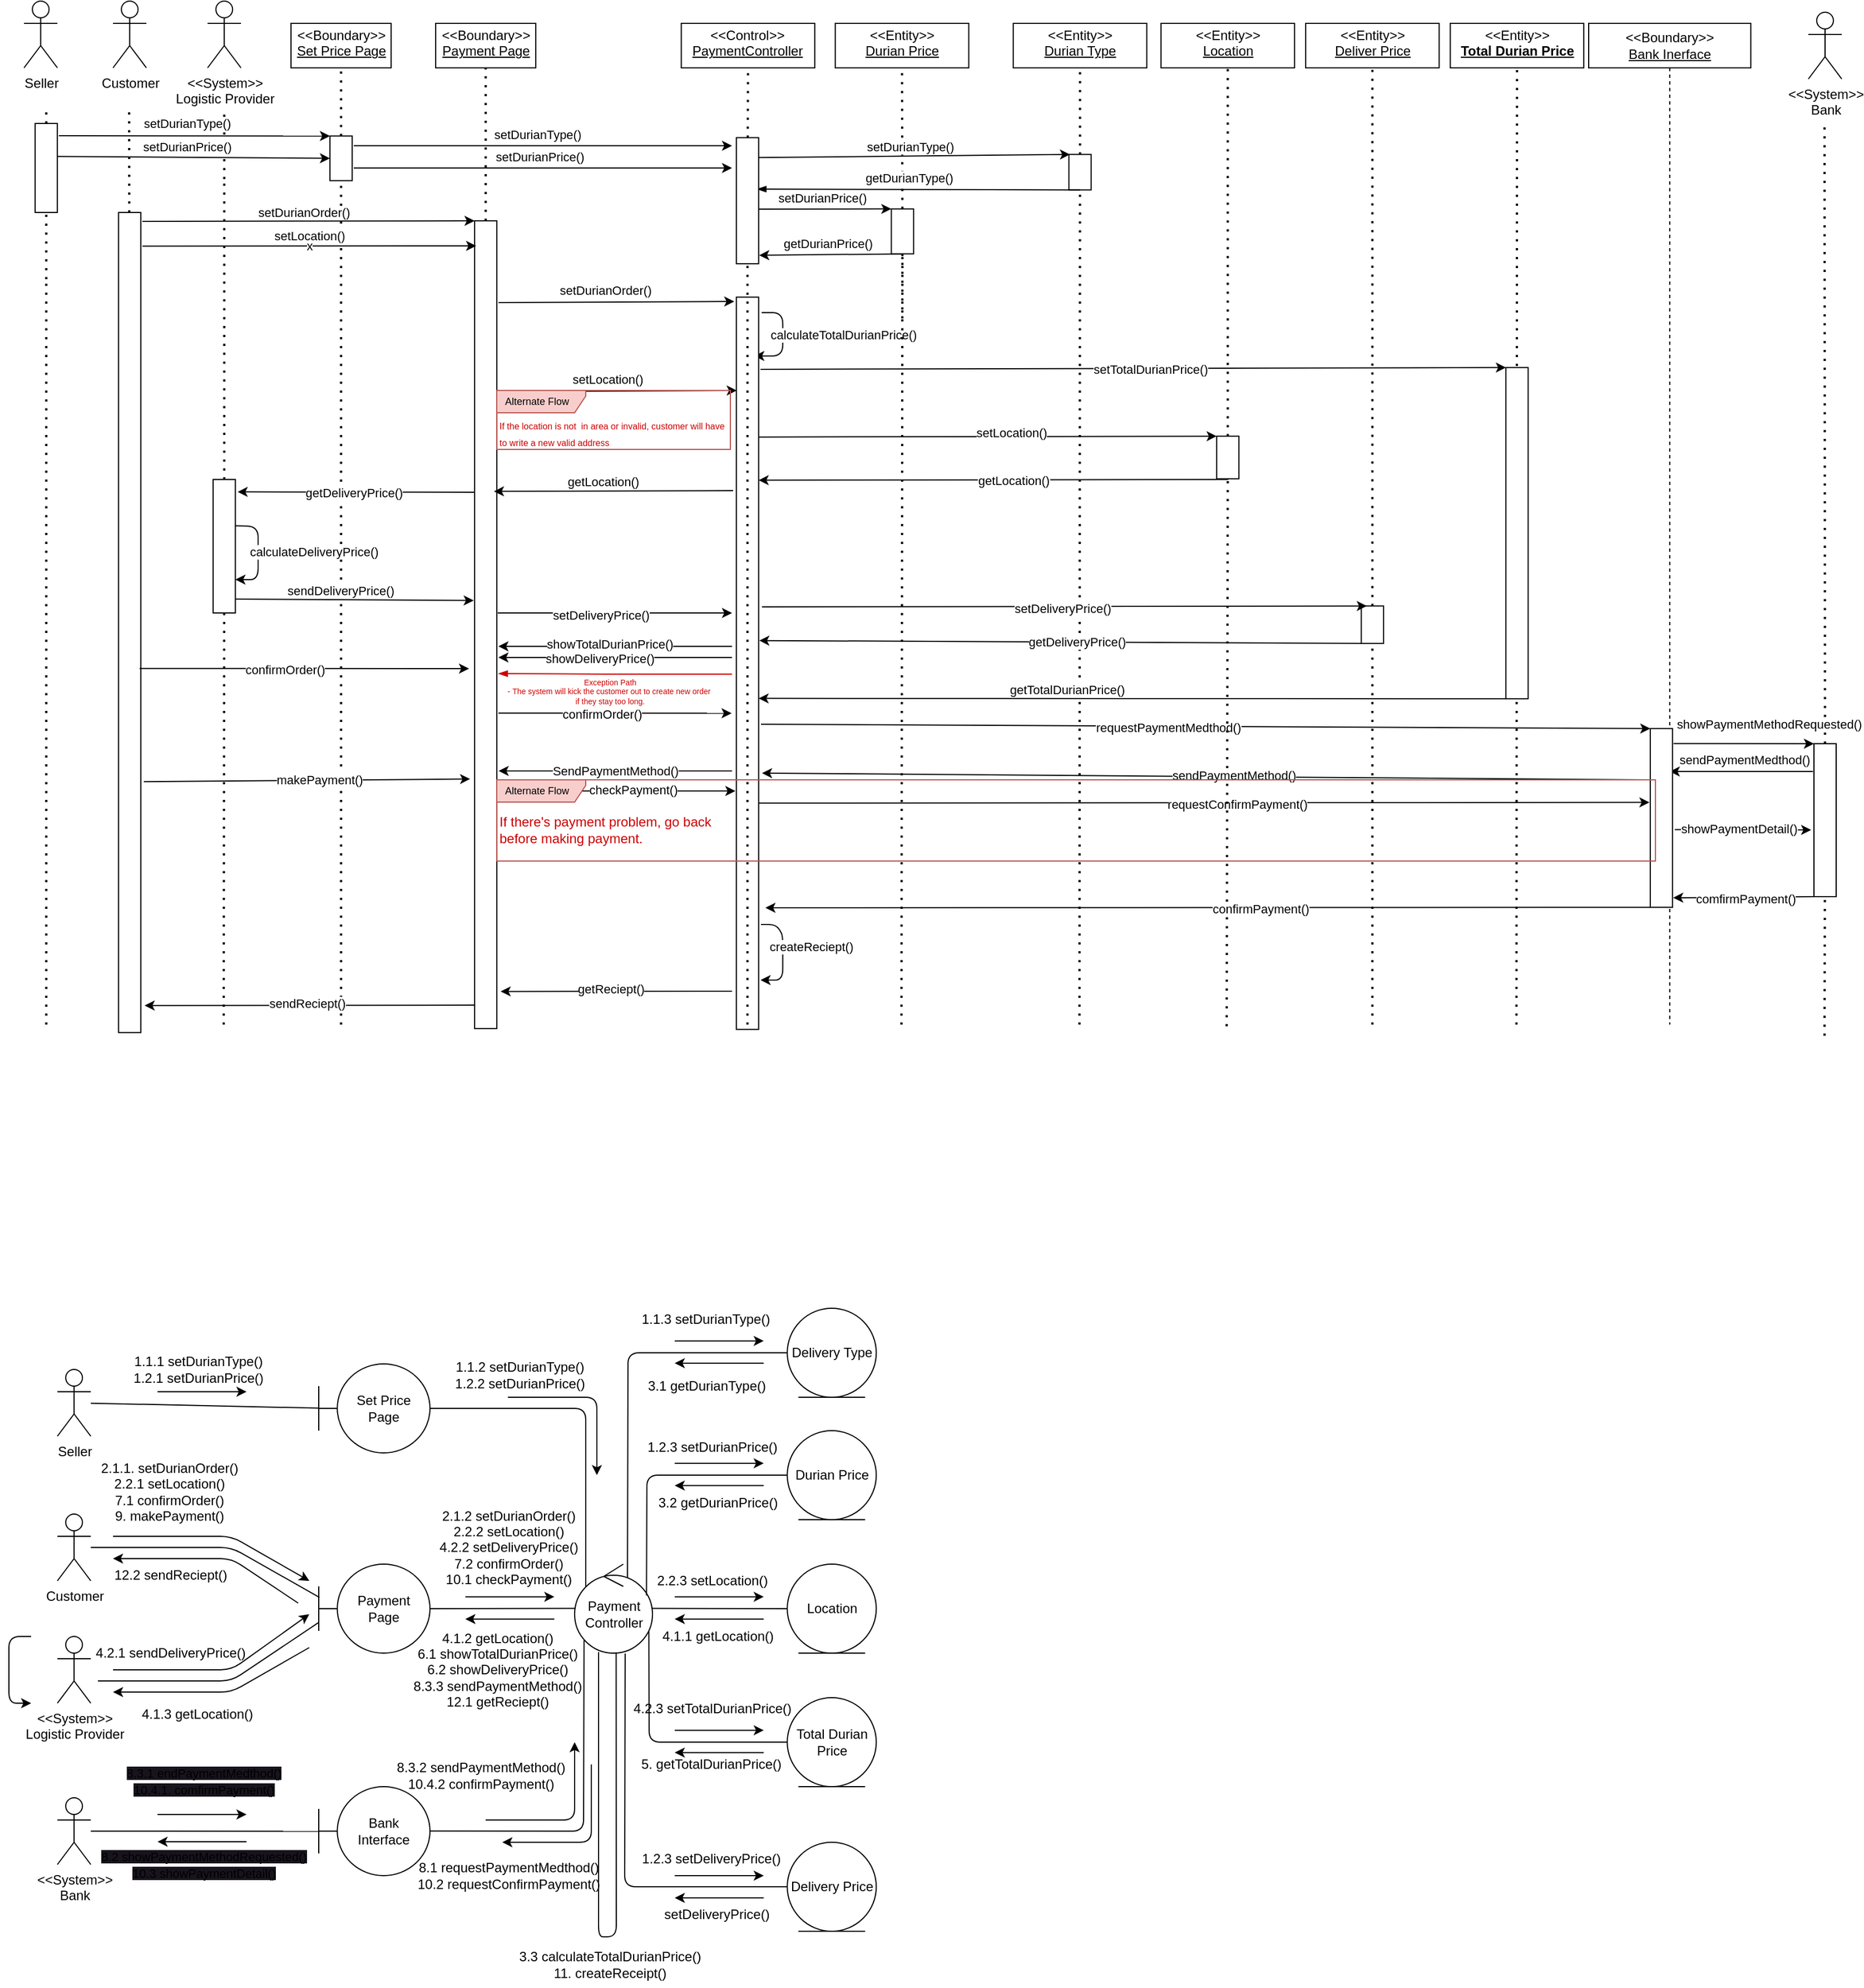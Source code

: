 <mxfile>
    <diagram id="tjWmgUEGdXFaHl7p6g_r" name="Page-1">
        <mxGraphModel dx="832" dy="551" grid="1" gridSize="10" guides="1" tooltips="1" connect="1" arrows="1" fold="1" page="1" pageScale="1" pageWidth="850" pageHeight="1100" math="0" shadow="0">
            <root>
                <mxCell id="0"/>
                <mxCell id="1" parent="0"/>
                <mxCell id="2" value="&amp;lt;&amp;lt;System&amp;gt;&amp;gt;&lt;br&gt;Logistic Provider" style="shape=umlActor;verticalLabelPosition=bottom;verticalAlign=top;html=1;outlineConnect=0;" parent="1" vertex="1">
                    <mxGeometry x="208.59" y="50" width="30" height="60" as="geometry"/>
                </mxCell>
                <mxCell id="3" value="&lt;p style=&quot;margin:0px;margin-top:4px;text-align:center;&quot;&gt;&amp;lt;&amp;lt;Boundary&amp;gt;&amp;gt;&lt;br&gt;&lt;u style=&quot;&quot;&gt;Payment Page&lt;/u&gt;&lt;/p&gt;" style="shape=rect;html=1;overflow=fill;html=1;whiteSpace=wrap;align=center;" parent="1" vertex="1">
                    <mxGeometry x="413.59" y="70" width="90" height="40" as="geometry"/>
                </mxCell>
                <mxCell id="4" value="Seller" style="shape=umlActor;verticalLabelPosition=bottom;verticalAlign=top;html=1;outlineConnect=0;" parent="1" vertex="1">
                    <mxGeometry x="43.59" y="50" width="30" height="60" as="geometry"/>
                </mxCell>
                <mxCell id="5" value="&amp;lt;&amp;lt;System&amp;gt;&amp;gt;&lt;br&gt;Bank" style="shape=umlActor;verticalLabelPosition=bottom;verticalAlign=top;html=1;outlineConnect=0;" parent="1" vertex="1">
                    <mxGeometry x="1647.5" y="60" width="30" height="60" as="geometry"/>
                </mxCell>
                <mxCell id="6" value="Customer" style="shape=umlActor;verticalLabelPosition=bottom;verticalAlign=top;html=1;outlineConnect=0;" parent="1" vertex="1">
                    <mxGeometry x="123.59" y="50" width="30" height="60" as="geometry"/>
                </mxCell>
                <mxCell id="7" value="&lt;p style=&quot;margin:0px;margin-top:4px;text-align:center;&quot;&gt;&amp;lt;&amp;lt;Boundary&amp;gt;&amp;gt;&lt;br&gt;&lt;u&gt;Set Price Page&lt;/u&gt;&lt;/p&gt;" style="shape=rect;html=1;overflow=fill;html=1;whiteSpace=wrap;align=center;" parent="1" vertex="1">
                    <mxGeometry x="283.59" y="70" width="90" height="40" as="geometry"/>
                </mxCell>
                <mxCell id="8" value="&lt;p style=&quot;margin:0px;margin-top:4px;text-align:center;&quot;&gt;&amp;lt;&amp;lt;Control&amp;gt;&amp;gt;&lt;br&gt;&lt;u&gt;PaymentController&lt;/u&gt;&lt;/p&gt;" style="shape=rect;html=1;overflow=fill;html=1;whiteSpace=wrap;align=center;" parent="1" vertex="1">
                    <mxGeometry x="634.37" y="70" width="120" height="40" as="geometry"/>
                </mxCell>
                <mxCell id="9" value="&lt;p style=&quot;margin:0px;margin-top:4px;text-align:center;&quot;&gt;&amp;lt;&amp;lt;Entity&amp;gt;&amp;gt;&lt;br&gt;&lt;u style=&quot;&quot;&gt;Durian Type&lt;/u&gt;&lt;/p&gt;" style="shape=rect;html=1;overflow=fill;html=1;whiteSpace=wrap;align=center;" parent="1" vertex="1">
                    <mxGeometry x="932.8" y="70" width="120" height="40" as="geometry"/>
                </mxCell>
                <mxCell id="10" value="&lt;p style=&quot;margin:0px;margin-top:4px;text-align:center;&quot;&gt;&amp;lt;&amp;lt;Entity&amp;gt;&amp;gt;&lt;br&gt;&lt;u style=&quot;&quot;&gt;Durian Price&lt;/u&gt;&lt;/p&gt;" style="shape=rect;html=1;overflow=fill;html=1;whiteSpace=wrap;align=center;" parent="1" vertex="1">
                    <mxGeometry x="772.8" y="70" width="120" height="40" as="geometry"/>
                </mxCell>
                <mxCell id="11" value="&lt;p style=&quot;margin:0px;margin-top:4px;text-align:center;&quot;&gt;&amp;lt;&amp;lt;Entity&amp;gt;&amp;gt;&lt;br&gt;&lt;u style=&quot;&quot;&gt;Deliver Price&lt;/u&gt;&lt;/p&gt;" style="shape=rect;html=1;overflow=fill;html=1;whiteSpace=wrap;align=center;" parent="1" vertex="1">
                    <mxGeometry x="1195.62" y="70" width="120" height="40" as="geometry"/>
                </mxCell>
                <mxCell id="12" value="&lt;p style=&quot;margin:0px;margin-top:4px;text-align:center;&quot;&gt;&amp;lt;&amp;lt;Entity&amp;gt;&amp;gt;&lt;br&gt;&lt;b&gt;&lt;u&gt;Total Durian Price&lt;/u&gt;&lt;/b&gt;&lt;/p&gt;" style="shape=rect;html=1;overflow=fill;html=1;whiteSpace=wrap;align=center;" parent="1" vertex="1">
                    <mxGeometry x="1325.62" y="70" width="120" height="40" as="geometry"/>
                </mxCell>
                <mxCell id="13" value="" style="endArrow=none;dashed=1;html=1;dashPattern=1 3;strokeWidth=2;startArrow=none;" parent="1" source="37" edge="1">
                    <mxGeometry width="50" height="50" relative="1" as="geometry">
                        <mxPoint x="63.59" y="970" as="sourcePoint"/>
                        <mxPoint x="63.59" y="150" as="targetPoint"/>
                    </mxGeometry>
                </mxCell>
                <mxCell id="14" value="" style="endArrow=none;dashed=1;html=1;dashPattern=1 3;strokeWidth=2;startArrow=none;" parent="1" source="51" edge="1">
                    <mxGeometry width="50" height="50" relative="1" as="geometry">
                        <mxPoint x="138.521" y="400" as="sourcePoint"/>
                        <mxPoint x="138.09" y="150" as="targetPoint"/>
                    </mxGeometry>
                </mxCell>
                <mxCell id="15" value="" style="endArrow=none;dashed=1;html=1;dashPattern=1 3;strokeWidth=2;startArrow=none;entryX=0.5;entryY=1;entryDx=0;entryDy=0;" parent="1" source="30" target="7" edge="1">
                    <mxGeometry width="50" height="50" relative="1" as="geometry">
                        <mxPoint x="228.09" y="970" as="sourcePoint"/>
                        <mxPoint x="328.59" y="150" as="targetPoint"/>
                    </mxGeometry>
                </mxCell>
                <mxCell id="16" value="" style="endArrow=none;dashed=1;html=1;dashPattern=1 3;strokeWidth=2;startArrow=none;" parent="1" edge="1">
                    <mxGeometry width="50" height="50" relative="1" as="geometry">
                        <mxPoint x="223.59" y="210" as="sourcePoint"/>
                        <mxPoint x="223.59" y="150" as="targetPoint"/>
                    </mxGeometry>
                </mxCell>
                <mxCell id="18" value="" style="endArrow=none;dashed=1;html=1;dashPattern=1 3;strokeWidth=2;startArrow=none;entryX=0.5;entryY=1;entryDx=0;entryDy=0;" parent="1" source="44" target="10" edge="1">
                    <mxGeometry width="50" height="50" relative="1" as="geometry">
                        <mxPoint x="832.8" y="260" as="sourcePoint"/>
                        <mxPoint x="832.3" y="150" as="targetPoint"/>
                    </mxGeometry>
                </mxCell>
                <mxCell id="19" value="" style="endArrow=none;dashed=1;html=1;dashPattern=1 3;strokeWidth=2;startArrow=none;entryX=0.5;entryY=1;entryDx=0;entryDy=0;" parent="1" source="47" target="9" edge="1">
                    <mxGeometry width="50" height="50" relative="1" as="geometry">
                        <mxPoint x="940.665" y="300" as="sourcePoint"/>
                        <mxPoint x="993" y="150" as="targetPoint"/>
                    </mxGeometry>
                </mxCell>
                <mxCell id="20" value="" style="endArrow=none;dashed=1;html=1;dashPattern=1 3;strokeWidth=2;startArrow=none;entryX=0.5;entryY=1;entryDx=0;entryDy=0;" parent="1" source="61" target="11" edge="1">
                    <mxGeometry width="50" height="50" relative="1" as="geometry">
                        <mxPoint x="1255.12" y="970" as="sourcePoint"/>
                        <mxPoint x="1255.12" y="150" as="targetPoint"/>
                    </mxGeometry>
                </mxCell>
                <mxCell id="21" value="" style="endArrow=none;dashed=1;html=1;dashPattern=1 3;strokeWidth=2;entryX=0.5;entryY=1;entryDx=0;entryDy=0;" parent="1" target="12" edge="1">
                    <mxGeometry width="50" height="50" relative="1" as="geometry">
                        <mxPoint x="1385.12" y="970" as="sourcePoint"/>
                        <mxPoint x="1385.12" y="150" as="targetPoint"/>
                    </mxGeometry>
                </mxCell>
                <mxCell id="22" value="" style="endArrow=none;dashed=1;html=1;dashPattern=1 3;strokeWidth=2;startArrow=none;" parent="1" source="75" edge="1">
                    <mxGeometry width="50" height="50" relative="1" as="geometry">
                        <mxPoint x="1662" y="980" as="sourcePoint"/>
                        <mxPoint x="1662" y="160" as="targetPoint"/>
                    </mxGeometry>
                </mxCell>
                <mxCell id="23" value="" style="endArrow=classic;html=1;entryX=0;entryY=1;entryDx=0;entryDy=0;exitX=0.138;exitY=-0.067;exitDx=0;exitDy=0;exitPerimeter=0;" parent="1" source="37" target="30" edge="1">
                    <mxGeometry width="50" height="50" relative="1" as="geometry">
                        <mxPoint x="80" y="171" as="sourcePoint"/>
                        <mxPoint x="313.59" y="172" as="targetPoint"/>
                    </mxGeometry>
                </mxCell>
                <mxCell id="24" value="setDurianType()" style="edgeLabel;html=1;align=center;verticalAlign=middle;resizable=0;points=[];" parent="23" vertex="1" connectable="0">
                    <mxGeometry x="0.175" y="2" relative="1" as="geometry">
                        <mxPoint x="-28" y="-9" as="offset"/>
                    </mxGeometry>
                </mxCell>
                <mxCell id="25" value="" style="endArrow=none;dashed=1;html=1;dashPattern=1 3;strokeWidth=2;" parent="1" target="30" edge="1">
                    <mxGeometry width="50" height="50" relative="1" as="geometry">
                        <mxPoint x="328.59" y="970" as="sourcePoint"/>
                        <mxPoint x="228.09" y="150" as="targetPoint"/>
                    </mxGeometry>
                </mxCell>
                <mxCell id="26" style="edgeStyle=none;html=1;" parent="1" edge="1">
                    <mxGeometry relative="1" as="geometry">
                        <mxPoint x="340" y="180" as="sourcePoint"/>
                        <mxPoint x="680" y="180" as="targetPoint"/>
                    </mxGeometry>
                </mxCell>
                <mxCell id="27" value="setDurianType()" style="edgeLabel;html=1;align=center;verticalAlign=middle;resizable=0;points=[];" parent="26" vertex="1" connectable="0">
                    <mxGeometry x="-0.041" y="-1" relative="1" as="geometry">
                        <mxPoint x="2" y="-11" as="offset"/>
                    </mxGeometry>
                </mxCell>
                <mxCell id="28" style="edgeStyle=none;html=1;" parent="1" edge="1">
                    <mxGeometry relative="1" as="geometry">
                        <mxPoint x="680" y="200" as="targetPoint"/>
                        <mxPoint x="340" y="200" as="sourcePoint"/>
                    </mxGeometry>
                </mxCell>
                <mxCell id="29" value="setDurianPrice()" style="edgeLabel;html=1;align=center;verticalAlign=middle;resizable=0;points=[];" parent="28" vertex="1" connectable="0">
                    <mxGeometry x="0.091" y="2" relative="1" as="geometry">
                        <mxPoint x="-19" y="-8" as="offset"/>
                    </mxGeometry>
                </mxCell>
                <mxCell id="30" value="" style="rounded=0;whiteSpace=wrap;html=1;rotation=90;" parent="1" vertex="1">
                    <mxGeometry x="308.51" y="181.33" width="40.16" height="20" as="geometry"/>
                </mxCell>
                <mxCell id="31" value="" style="endArrow=none;dashed=1;html=1;dashPattern=1 3;strokeWidth=2;startArrow=none;" parent="1" source="55" edge="1">
                    <mxGeometry width="50" height="50" relative="1" as="geometry">
                        <mxPoint x="223.09" y="970" as="sourcePoint"/>
                        <mxPoint x="223.59" y="210" as="targetPoint"/>
                    </mxGeometry>
                </mxCell>
                <mxCell id="32" value="" style="endArrow=none;dashed=1;html=1;dashPattern=1 3;strokeWidth=2;entryX=0.5;entryY=1;entryDx=0;entryDy=0;startArrow=none;" parent="1" source="121" target="8" edge="1">
                    <mxGeometry width="50" height="50" relative="1" as="geometry">
                        <mxPoint x="693.87" y="970" as="sourcePoint"/>
                        <mxPoint x="694" y="150" as="targetPoint"/>
                    </mxGeometry>
                </mxCell>
                <mxCell id="33" value="" style="endArrow=none;dashed=1;html=1;dashPattern=1 3;strokeWidth=2;startArrow=none;entryX=0.5;entryY=1;entryDx=0;entryDy=0;" parent="1" source="53" target="3" edge="1">
                    <mxGeometry width="50" height="50" relative="1" as="geometry">
                        <mxPoint x="458.09" y="970" as="sourcePoint"/>
                        <mxPoint x="458.59" y="180" as="targetPoint"/>
                    </mxGeometry>
                </mxCell>
                <mxCell id="34" value="" style="endArrow=none;dashed=1;html=1;dashPattern=1 3;strokeWidth=2;startArrow=none;" parent="1" target="37" edge="1">
                    <mxGeometry width="50" height="50" relative="1" as="geometry">
                        <mxPoint x="63.59" y="300" as="sourcePoint"/>
                        <mxPoint x="63.59" y="150" as="targetPoint"/>
                    </mxGeometry>
                </mxCell>
                <mxCell id="35" style="edgeStyle=none;html=1;exitX=0.37;exitY=-0.006;exitDx=0;exitDy=0;entryX=0.5;entryY=1;entryDx=0;entryDy=0;exitPerimeter=0;" parent="1" source="37" target="30" edge="1">
                    <mxGeometry relative="1" as="geometry"/>
                </mxCell>
                <mxCell id="36" value="setDurianPrice()" style="edgeLabel;html=1;align=center;verticalAlign=middle;resizable=0;points=[];" parent="35" vertex="1" connectable="0">
                    <mxGeometry x="0.148" y="-3" relative="1" as="geometry">
                        <mxPoint x="-24" y="-13" as="offset"/>
                    </mxGeometry>
                </mxCell>
                <mxCell id="37" value="" style="rounded=0;whiteSpace=wrap;html=1;rotation=90;" parent="1" vertex="1">
                    <mxGeometry x="23.59" y="190" width="80" height="20" as="geometry"/>
                </mxCell>
                <mxCell id="38" value="" style="endArrow=none;dashed=1;html=1;dashPattern=1 3;strokeWidth=2;startArrow=none;" parent="1" source="44" edge="1">
                    <mxGeometry width="50" height="50" relative="1" as="geometry">
                        <mxPoint x="832.6" y="1059.97" as="sourcePoint"/>
                        <mxPoint x="833.074" y="339.97" as="targetPoint"/>
                    </mxGeometry>
                </mxCell>
                <mxCell id="39" value="" style="endArrow=none;dashed=1;html=1;dashPattern=1 3;strokeWidth=2;entryX=0;entryY=0.5;entryDx=0;entryDy=0;" parent="1" target="47" edge="1">
                    <mxGeometry width="50" height="50" relative="1" as="geometry">
                        <mxPoint x="992.3" y="970" as="sourcePoint"/>
                        <mxPoint x="992.8" y="300" as="targetPoint"/>
                    </mxGeometry>
                </mxCell>
                <mxCell id="40" value="" style="endArrow=none;dashed=1;html=1;dashPattern=1 3;strokeWidth=2;" parent="1" edge="1">
                    <mxGeometry width="50" height="50" relative="1" as="geometry">
                        <mxPoint x="63.59" y="970" as="sourcePoint"/>
                        <mxPoint x="63.59" y="300" as="targetPoint"/>
                    </mxGeometry>
                </mxCell>
                <mxCell id="41" value="" style="endArrow=none;dashed=1;html=1;dashPattern=1 3;strokeWidth=2;" parent="1" edge="1">
                    <mxGeometry width="50" height="50" relative="1" as="geometry">
                        <mxPoint x="138.09" y="970" as="sourcePoint"/>
                        <mxPoint x="138.59" y="400" as="targetPoint"/>
                    </mxGeometry>
                </mxCell>
                <mxCell id="42" style="edgeStyle=none;html=1;exitX=1;exitY=0.5;exitDx=0;exitDy=0;entryX=0.933;entryY=-0.026;entryDx=0;entryDy=0;entryPerimeter=0;" parent="1" source="44" target="121" edge="1">
                    <mxGeometry relative="1" as="geometry">
                        <mxPoint x="765.92" y="397.97" as="sourcePoint"/>
                        <mxPoint x="706.3" y="341.97" as="targetPoint"/>
                    </mxGeometry>
                </mxCell>
                <mxCell id="43" value="getDurianPrice()" style="edgeLabel;html=1;align=center;verticalAlign=middle;resizable=0;points=[];" parent="42" vertex="1" connectable="0">
                    <mxGeometry x="-0.108" y="-1" relative="1" as="geometry">
                        <mxPoint x="-10" y="-9" as="offset"/>
                    </mxGeometry>
                </mxCell>
                <mxCell id="47" value="" style="rounded=0;whiteSpace=wrap;html=1;rotation=90;" parent="1" vertex="1">
                    <mxGeometry x="976.85" y="193.77" width="31.9" height="20" as="geometry"/>
                </mxCell>
                <mxCell id="48" value="" style="endArrow=none;dashed=1;html=1;dashPattern=1 3;strokeWidth=2;startArrow=none;" parent="1" target="51" edge="1">
                    <mxGeometry width="50" height="50" relative="1" as="geometry">
                        <mxPoint x="138.521" y="400" as="sourcePoint"/>
                        <mxPoint x="138.09" y="150" as="targetPoint"/>
                    </mxGeometry>
                </mxCell>
                <mxCell id="49" style="edgeStyle=none;html=1;entryX=0;entryY=1;entryDx=0;entryDy=0;" parent="1" target="53" edge="1">
                    <mxGeometry relative="1" as="geometry">
                        <mxPoint x="440" y="290" as="targetPoint"/>
                        <mxPoint x="150" y="248" as="sourcePoint"/>
                    </mxGeometry>
                </mxCell>
                <mxCell id="50" value="setDurianOrder()" style="edgeLabel;html=1;align=center;verticalAlign=middle;resizable=0;points=[];" parent="49" vertex="1" connectable="0">
                    <mxGeometry x="0.087" y="-2" relative="1" as="geometry">
                        <mxPoint x="-18" y="-10" as="offset"/>
                    </mxGeometry>
                </mxCell>
                <mxCell id="51" value="" style="rounded=0;whiteSpace=wrap;html=1;rotation=90;" parent="1" vertex="1">
                    <mxGeometry x="-230" y="598.6" width="737.18" height="20" as="geometry"/>
                </mxCell>
                <mxCell id="52" value="" style="endArrow=none;dashed=1;html=1;dashPattern=1 3;strokeWidth=2;" parent="1" target="53" edge="1">
                    <mxGeometry width="50" height="50" relative="1" as="geometry">
                        <mxPoint x="458.09" y="970" as="sourcePoint"/>
                        <mxPoint x="458.59" y="180" as="targetPoint"/>
                    </mxGeometry>
                </mxCell>
                <mxCell id="53" value="" style="rounded=0;whiteSpace=wrap;html=1;rotation=90;" parent="1" vertex="1">
                    <mxGeometry x="95.55" y="600.55" width="726.09" height="20" as="geometry"/>
                </mxCell>
                <mxCell id="54" value="" style="endArrow=none;dashed=1;html=1;dashPattern=1 3;strokeWidth=2;" parent="1" target="55" edge="1">
                    <mxGeometry width="50" height="50" relative="1" as="geometry">
                        <mxPoint x="223.09" y="970" as="sourcePoint"/>
                        <mxPoint x="223.59" y="210" as="targetPoint"/>
                    </mxGeometry>
                </mxCell>
                <mxCell id="55" value="" style="rounded=0;whiteSpace=wrap;html=1;rotation=90;" parent="1" vertex="1">
                    <mxGeometry x="163.59" y="530" width="120" height="20" as="geometry"/>
                </mxCell>
                <mxCell id="56" style="edgeStyle=none;html=1;exitX=0.347;exitY=0.02;exitDx=0;exitDy=0;entryX=0.75;entryY=0;entryDx=0;entryDy=0;exitPerimeter=0;" parent="1" source="55" target="55" edge="1">
                    <mxGeometry relative="1" as="geometry">
                        <mxPoint x="233.59" y="310" as="sourcePoint"/>
                        <mxPoint x="233.59" y="350" as="targetPoint"/>
                        <Array as="points">
                            <mxPoint x="254" y="522"/>
                            <mxPoint x="254" y="570"/>
                        </Array>
                    </mxGeometry>
                </mxCell>
                <mxCell id="57" value="calculateDeliveryPrice()" style="edgeLabel;html=1;align=center;verticalAlign=middle;resizable=0;points=[];" parent="56" vertex="1" connectable="0">
                    <mxGeometry x="-0.24" y="4" relative="1" as="geometry">
                        <mxPoint x="46" y="10" as="offset"/>
                    </mxGeometry>
                </mxCell>
                <mxCell id="58" value="" style="endArrow=none;dashed=1;html=1;dashPattern=1 3;strokeWidth=2;" parent="1" target="61" edge="1">
                    <mxGeometry width="50" height="50" relative="1" as="geometry">
                        <mxPoint x="1255.62" y="970" as="sourcePoint"/>
                        <mxPoint x="1225.12" y="150" as="targetPoint"/>
                    </mxGeometry>
                </mxCell>
                <mxCell id="59" style="edgeStyle=none;html=1;exitX=1;exitY=1;exitDx=0;exitDy=0;entryX=0.469;entryY=-0.03;entryDx=0;entryDy=0;entryPerimeter=0;" parent="1" source="61" target="64" edge="1">
                    <mxGeometry relative="1" as="geometry">
                        <mxPoint x="705.62" y="550" as="targetPoint"/>
                    </mxGeometry>
                </mxCell>
                <mxCell id="60" value="getDeliveryPrice()" style="edgeLabel;html=1;align=center;verticalAlign=middle;resizable=0;points=[];" parent="59" connectable="0" vertex="1">
                    <mxGeometry x="-0.09" relative="1" as="geometry">
                        <mxPoint x="-10" as="offset"/>
                    </mxGeometry>
                </mxCell>
                <mxCell id="61" value="" style="rounded=0;whiteSpace=wrap;html=1;rotation=90;" parent="1" vertex="1">
                    <mxGeometry x="1238.78" y="600.55" width="33.68" height="20" as="geometry"/>
                </mxCell>
                <mxCell id="62" style="edgeStyle=none;html=1;" parent="1" edge="1">
                    <mxGeometry relative="1" as="geometry">
                        <Array as="points">
                            <mxPoint x="725.62" y="330"/>
                            <mxPoint x="725.62" y="369"/>
                        </Array>
                        <mxPoint x="706.62" y="330" as="sourcePoint"/>
                        <mxPoint x="700" y="369" as="targetPoint"/>
                    </mxGeometry>
                </mxCell>
                <mxCell id="63" value="calculateTotalDurianPrice()" style="edgeLabel;html=1;align=center;verticalAlign=middle;resizable=0;points=[];" parent="62" connectable="0" vertex="1">
                    <mxGeometry x="-0.221" y="1" relative="1" as="geometry">
                        <mxPoint x="53" y="6" as="offset"/>
                    </mxGeometry>
                </mxCell>
                <mxCell id="64" value="" style="rounded=0;whiteSpace=wrap;html=1;rotation=90;" parent="1" vertex="1">
                    <mxGeometry x="364.79" y="635.21" width="658.21" height="20" as="geometry"/>
                </mxCell>
                <mxCell id="65" value="" style="endArrow=classic;html=1;exitX=0.896;exitY=-0.002;exitDx=0;exitDy=0;exitPerimeter=0;entryX=0.47;entryY=1.04;entryDx=0;entryDy=0;entryPerimeter=0;" parent="1" source="55" target="53" edge="1">
                    <mxGeometry width="50" height="50" relative="1" as="geometry">
                        <mxPoint x="503.59" y="390" as="sourcePoint"/>
                        <mxPoint x="440" y="528" as="targetPoint"/>
                    </mxGeometry>
                </mxCell>
                <mxCell id="66" value="sendDeliveryPrice()" style="edgeLabel;html=1;align=center;verticalAlign=middle;resizable=0;points=[];" parent="65" connectable="0" vertex="1">
                    <mxGeometry x="0.071" y="1" relative="1" as="geometry">
                        <mxPoint x="-20" y="-7" as="offset"/>
                    </mxGeometry>
                </mxCell>
                <mxCell id="67" value="" style="endArrow=classic;html=1;exitX=1;exitY=1;exitDx=0;exitDy=0;entryX=0.548;entryY=0.001;entryDx=0;entryDy=0;entryPerimeter=0;" parent="1" source="73" target="64" edge="1">
                    <mxGeometry width="50" height="50" relative="1" as="geometry">
                        <mxPoint x="632.59" y="586" as="sourcePoint"/>
                        <mxPoint x="473.59" y="588" as="targetPoint"/>
                    </mxGeometry>
                </mxCell>
                <mxCell id="68" value="getTotalDurianPrice()" style="edgeLabel;html=1;align=center;verticalAlign=middle;resizable=0;points=[];" parent="67" connectable="0" vertex="1">
                    <mxGeometry x="-0.39" y="3" relative="1" as="geometry">
                        <mxPoint x="-190" y="-11" as="offset"/>
                    </mxGeometry>
                </mxCell>
                <mxCell id="69" value="" style="endArrow=classic;html=1;" parent="1" edge="1">
                    <mxGeometry width="50" height="50" relative="1" as="geometry">
                        <mxPoint x="680" y="640" as="sourcePoint"/>
                        <mxPoint x="470" y="640" as="targetPoint"/>
                    </mxGeometry>
                </mxCell>
                <mxCell id="70" value="showDeliveryPrice()" style="edgeLabel;html=1;align=center;verticalAlign=middle;resizable=0;points=[];" parent="69" connectable="0" vertex="1">
                    <mxGeometry x="-0.261" y="1" relative="1" as="geometry">
                        <mxPoint x="-42" as="offset"/>
                    </mxGeometry>
                </mxCell>
                <mxCell id="71" value="" style="endArrow=classic;html=1;exitX=0.556;exitY=0.056;exitDx=0;exitDy=0;exitPerimeter=0;" parent="1" source="51" edge="1">
                    <mxGeometry width="50" height="50" relative="1" as="geometry">
                        <mxPoint x="153.59" y="650" as="sourcePoint"/>
                        <mxPoint x="443.59" y="650" as="targetPoint"/>
                    </mxGeometry>
                </mxCell>
                <mxCell id="72" value="confirmOrder()" style="edgeLabel;html=1;align=center;verticalAlign=middle;resizable=0;points=[];" parent="71" connectable="0" vertex="1">
                    <mxGeometry x="-0.117" y="-1" relative="1" as="geometry">
                        <mxPoint as="offset"/>
                    </mxGeometry>
                </mxCell>
                <mxCell id="73" value="" style="rounded=0;whiteSpace=wrap;html=1;rotation=90;" parent="1" vertex="1">
                    <mxGeometry x="1236.74" y="518.26" width="297.75" height="20" as="geometry"/>
                </mxCell>
                <mxCell id="74" value="" style="endArrow=none;dashed=1;html=1;dashPattern=1 3;strokeWidth=2;" parent="1" target="75" edge="1">
                    <mxGeometry width="50" height="50" relative="1" as="geometry">
                        <mxPoint x="1662.0" y="980" as="sourcePoint"/>
                        <mxPoint x="1662.0" y="160" as="targetPoint"/>
                    </mxGeometry>
                </mxCell>
                <mxCell id="75" value="" style="rounded=0;whiteSpace=wrap;html=1;rotation=90;" parent="1" vertex="1">
                    <mxGeometry x="1593.75" y="776.25" width="137.5" height="20" as="geometry"/>
                </mxCell>
                <mxCell id="76" value="" style="endArrow=classic;html=1;entryX=0;entryY=1;entryDx=0;entryDy=0;" parent="1" target="125" edge="1">
                    <mxGeometry width="50" height="50" relative="1" as="geometry">
                        <mxPoint x="706" y="700" as="sourcePoint"/>
                        <mxPoint x="1375.62" y="710" as="targetPoint"/>
                    </mxGeometry>
                </mxCell>
                <mxCell id="77" value="requestPaymentMedthod()" style="edgeLabel;html=1;align=center;verticalAlign=middle;resizable=0;points=[];" parent="76" connectable="0" vertex="1">
                    <mxGeometry x="-0.087" y="-1" relative="1" as="geometry">
                        <mxPoint x="1" as="offset"/>
                    </mxGeometry>
                </mxCell>
                <mxCell id="78" value="" style="endArrow=classic;html=1;exitX=0.182;exitY=1.041;exitDx=0;exitDy=0;exitPerimeter=0;" parent="1" source="75" target="d2_a-oMYdz4TJJbzbhyX-125" edge="1">
                    <mxGeometry width="50" height="50" relative="1" as="geometry">
                        <mxPoint x="1650" y="740" as="sourcePoint"/>
                        <mxPoint x="1440" y="740" as="targetPoint"/>
                    </mxGeometry>
                </mxCell>
                <mxCell id="79" value="sendPaymentMedthod()" style="edgeLabel;html=1;align=center;verticalAlign=middle;resizable=0;points=[];" parent="78" connectable="0" vertex="1">
                    <mxGeometry x="-0.098" y="-1" relative="1" as="geometry">
                        <mxPoint x="-4" y="-10" as="offset"/>
                    </mxGeometry>
                </mxCell>
                <mxCell id="80" value="" style="endArrow=classic;html=1;entryX=0.691;entryY=1.2;entryDx=0;entryDy=0;exitX=0.694;exitY=-0.134;exitDx=0;exitDy=0;exitPerimeter=0;entryPerimeter=0;" parent="1" source="51" target="53" edge="1">
                    <mxGeometry width="50" height="50" relative="1" as="geometry">
                        <mxPoint x="153.59" y="730" as="sourcePoint"/>
                        <mxPoint x="443.59" y="760" as="targetPoint"/>
                    </mxGeometry>
                </mxCell>
                <mxCell id="81" value="makePayment()" style="edgeLabel;html=1;align=center;verticalAlign=middle;resizable=0;points=[];" parent="80" connectable="0" vertex="1">
                    <mxGeometry x="-0.083" y="1" relative="1" as="geometry">
                        <mxPoint x="23" as="offset"/>
                    </mxGeometry>
                </mxCell>
                <mxCell id="82" value="" style="endArrow=classic;html=1;exitX=0.691;exitY=-0.016;exitDx=0;exitDy=0;exitPerimeter=0;entryX=0.413;entryY=1.038;entryDx=0;entryDy=0;entryPerimeter=0;" parent="1" source="64" target="125" edge="1">
                    <mxGeometry width="50" height="50" relative="1" as="geometry">
                        <mxPoint x="1005.62" y="710" as="sourcePoint"/>
                        <mxPoint x="1500" y="770" as="targetPoint"/>
                    </mxGeometry>
                </mxCell>
                <mxCell id="83" value="requestConfirmPayment()" style="edgeLabel;html=1;align=center;verticalAlign=middle;resizable=0;points=[];" parent="82" connectable="0" vertex="1">
                    <mxGeometry x="0.065" y="-1" relative="1" as="geometry">
                        <mxPoint x="4" as="offset"/>
                    </mxGeometry>
                </mxCell>
                <mxCell id="84" value="" style="endArrow=classic;html=1;exitX=1;exitY=1;exitDx=0;exitDy=0;" parent="1" source="75" edge="1">
                    <mxGeometry width="50" height="50" relative="1" as="geometry">
                        <mxPoint x="1005.62" y="710" as="sourcePoint"/>
                        <mxPoint x="1526" y="856" as="targetPoint"/>
                    </mxGeometry>
                </mxCell>
                <mxCell id="85" value="comfirmPayment()" style="edgeLabel;html=1;align=center;verticalAlign=middle;resizable=0;points=[];" parent="84" connectable="0" vertex="1">
                    <mxGeometry x="-0.03" y="1" relative="1" as="geometry">
                        <mxPoint as="offset"/>
                    </mxGeometry>
                </mxCell>
                <mxCell id="86" value="" style="endArrow=classic;html=1;" parent="1" edge="1">
                    <mxGeometry width="50" height="50" relative="1" as="geometry">
                        <mxPoint x="706" y="880" as="sourcePoint"/>
                        <mxPoint x="705.62" y="930" as="targetPoint"/>
                        <Array as="points">
                            <mxPoint x="720" y="880"/>
                            <mxPoint x="725.62" y="890"/>
                            <mxPoint x="725.62" y="930"/>
                        </Array>
                    </mxGeometry>
                </mxCell>
                <mxCell id="87" value="createReciept()" style="edgeLabel;html=1;align=center;verticalAlign=middle;resizable=0;points=[];" parent="86" connectable="0" vertex="1">
                    <mxGeometry x="0.084" relative="1" as="geometry">
                        <mxPoint x="25" y="-11" as="offset"/>
                    </mxGeometry>
                </mxCell>
                <mxCell id="88" value="" style="endArrow=classic;html=1;exitX=0.971;exitY=0.972;exitDx=0;exitDy=0;exitPerimeter=0;entryX=0.967;entryY=-0.171;entryDx=0;entryDy=0;entryPerimeter=0;" parent="1" source="53" target="51" edge="1">
                    <mxGeometry width="50" height="50" relative="1" as="geometry">
                        <mxPoint x="443.59" y="950" as="sourcePoint"/>
                        <mxPoint x="153.59" y="950" as="targetPoint"/>
                    </mxGeometry>
                </mxCell>
                <mxCell id="89" value="sendReciept()" style="edgeLabel;html=1;align=center;verticalAlign=middle;resizable=0;points=[];" parent="88" connectable="0" vertex="1">
                    <mxGeometry x="-0.047" y="-2" relative="1" as="geometry">
                        <mxPoint x="-10" as="offset"/>
                    </mxGeometry>
                </mxCell>
                <mxCell id="90" value="&lt;p style=&quot;margin:0px;margin-top:4px;text-align:center;&quot;&gt;&amp;lt;&amp;lt;Entity&amp;gt;&amp;gt;&lt;br&gt;&lt;u style=&quot;&quot;&gt;Location&lt;/u&gt;&lt;/p&gt;" style="shape=rect;html=1;overflow=fill;html=1;whiteSpace=wrap;align=center;" parent="1" vertex="1">
                    <mxGeometry x="1065.62" y="70" width="120" height="40" as="geometry"/>
                </mxCell>
                <mxCell id="91" value="" style="endArrow=none;dashed=1;html=1;dashPattern=1 3;strokeWidth=2;entryX=0.5;entryY=1;entryDx=0;entryDy=0;startArrow=none;" parent="1" source="92" target="90" edge="1">
                    <mxGeometry width="50" height="50" relative="1" as="geometry">
                        <mxPoint x="1124.62" y="971.524" as="sourcePoint"/>
                        <mxPoint x="1125.14" y="150" as="targetPoint"/>
                    </mxGeometry>
                </mxCell>
                <mxCell id="93" value="" style="endArrow=classic;html=1;entryX=0;entryY=1;entryDx=0;entryDy=0;" parent="1" target="73" edge="1">
                    <mxGeometry width="50" height="50" relative="1" as="geometry">
                        <mxPoint x="705.62" y="381" as="sourcePoint"/>
                        <mxPoint x="1245.62" y="380" as="targetPoint"/>
                    </mxGeometry>
                </mxCell>
                <mxCell id="94" value="setTotalDurianPrice()" style="edgeLabel;html=1;align=center;verticalAlign=middle;resizable=0;points=[];" parent="93" connectable="0" vertex="1">
                    <mxGeometry x="0.085" y="-1" relative="1" as="geometry">
                        <mxPoint x="-13" as="offset"/>
                    </mxGeometry>
                </mxCell>
                <mxCell id="95" style="edgeStyle=none;html=1;entryX=0.093;entryY=-0.1;entryDx=0;entryDy=0;entryPerimeter=0;exitX=0.336;exitY=1.019;exitDx=0;exitDy=0;exitPerimeter=0;" parent="1" source="53" target="55" edge="1">
                    <mxGeometry relative="1" as="geometry">
                        <mxPoint x="443.59" y="431" as="sourcePoint"/>
                    </mxGeometry>
                </mxCell>
                <mxCell id="96" value="getDeliveryPrice()" style="edgeLabel;html=1;align=center;verticalAlign=middle;resizable=0;points=[];" parent="95" vertex="1" connectable="0">
                    <mxGeometry x="-0.147" y="1" relative="1" as="geometry">
                        <mxPoint x="-18" y="-1" as="offset"/>
                    </mxGeometry>
                </mxCell>
                <mxCell id="97" value="x" style="edgeStyle=none;html=1;exitX=0.216;exitY=-0.07;exitDx=0;exitDy=0;exitPerimeter=0;" parent="1" edge="1">
                    <mxGeometry relative="1" as="geometry">
                        <mxPoint x="450" y="270" as="targetPoint"/>
                        <mxPoint x="149.99" y="270.241" as="sourcePoint"/>
                    </mxGeometry>
                </mxCell>
                <mxCell id="98" value="setLocation()" style="edgeLabel;html=1;align=center;verticalAlign=middle;resizable=0;points=[];" parent="97" vertex="1" connectable="0">
                    <mxGeometry x="-0.096" relative="1" as="geometry">
                        <mxPoint x="14" y="-9" as="offset"/>
                    </mxGeometry>
                </mxCell>
                <mxCell id="99" value="" style="endArrow=classic;html=1;entryX=0.954;entryY=-0.171;entryDx=0;entryDy=0;entryPerimeter=0;" parent="1" target="53" edge="1">
                    <mxGeometry width="50" height="50" relative="1" as="geometry">
                        <mxPoint x="680" y="940" as="sourcePoint"/>
                        <mxPoint x="473.59" y="940" as="targetPoint"/>
                    </mxGeometry>
                </mxCell>
                <mxCell id="100" value="getReciept()" style="edgeLabel;html=1;align=center;verticalAlign=middle;resizable=0;points=[];" parent="99" connectable="0" vertex="1">
                    <mxGeometry x="-0.047" y="-2" relative="1" as="geometry">
                        <mxPoint x="-10" as="offset"/>
                    </mxGeometry>
                </mxCell>
                <mxCell id="103" value="Seller" style="shape=umlActor;verticalLabelPosition=bottom;verticalAlign=top;html=1;outlineConnect=0;" parent="1" vertex="1">
                    <mxGeometry x="73.59" y="1280" width="30" height="60" as="geometry"/>
                </mxCell>
                <mxCell id="GWtLBPlqeQ6GP8ZIo38f-103" value="" style="endArrow=classic;html=1;exitX=0.212;exitY=-0.11;exitDx=0;exitDy=0;exitPerimeter=0;entryX=0.269;entryY=1.055;entryDx=0;entryDy=0;entryPerimeter=0;" parent="1" edge="1">
                    <mxGeometry width="50" height="50" relative="1" as="geometry">
                        <mxPoint x="472.195" y="401.006" as="sourcePoint"/>
                        <mxPoint x="684.205" y="400.004" as="targetPoint"/>
                    </mxGeometry>
                </mxCell>
                <mxCell id="GWtLBPlqeQ6GP8ZIo38f-104" value="setLocation()" style="edgeLabel;html=1;align=center;verticalAlign=middle;resizable=0;points=[];" parent="GWtLBPlqeQ6GP8ZIo38f-103" connectable="0" vertex="1">
                    <mxGeometry x="-0.099" y="-1" relative="1" as="geometry">
                        <mxPoint y="-12" as="offset"/>
                    </mxGeometry>
                </mxCell>
                <mxCell id="GWtLBPlqeQ6GP8ZIo38f-106" value="" style="endArrow=classic;html=1;entryX=0.25;entryY=0;entryDx=0;entryDy=0;" parent="1" target="64" edge="1">
                    <mxGeometry width="50" height="50" relative="1" as="geometry">
                        <mxPoint x="1126" y="480" as="sourcePoint"/>
                        <mxPoint x="790" y="360" as="targetPoint"/>
                    </mxGeometry>
                </mxCell>
                <mxCell id="GWtLBPlqeQ6GP8ZIo38f-107" value="getLocation()" style="edgeLabel;html=1;align=center;verticalAlign=middle;resizable=0;points=[];" parent="GWtLBPlqeQ6GP8ZIo38f-106" connectable="0" vertex="1">
                    <mxGeometry x="-0.083" relative="1" as="geometry">
                        <mxPoint as="offset"/>
                    </mxGeometry>
                </mxCell>
                <mxCell id="WZYqZ9lXvHShQExWbSPg-106" value="" style="endArrow=classic;html=1;entryX=0;entryY=1;entryDx=0;entryDy=0;exitX=0.584;exitY=0.012;exitDx=0;exitDy=0;exitPerimeter=0;" parent="1" target="44" edge="1">
                    <mxGeometry width="50" height="50" relative="1" as="geometry">
                        <mxPoint x="703.665" y="236.941" as="sourcePoint"/>
                        <mxPoint x="823.195" y="234.805" as="targetPoint"/>
                    </mxGeometry>
                </mxCell>
                <mxCell id="WZYqZ9lXvHShQExWbSPg-109" value="setDurianPrice()" style="edgeLabel;html=1;align=center;verticalAlign=middle;resizable=0;points=[];" parent="WZYqZ9lXvHShQExWbSPg-106" connectable="0" vertex="1">
                    <mxGeometry x="-0.198" y="3" relative="1" as="geometry">
                        <mxPoint x="9" y="-7" as="offset"/>
                    </mxGeometry>
                </mxCell>
                <mxCell id="WZYqZ9lXvHShQExWbSPg-107" value="" style="endArrow=classic;html=1;entryX=0;entryY=1;entryDx=0;entryDy=0;exitX=0.158;exitY=0.01;exitDx=0;exitDy=0;exitPerimeter=0;" parent="1" source="121" edge="1">
                    <mxGeometry width="50" height="50" relative="1" as="geometry">
                        <mxPoint x="710" y="188" as="sourcePoint"/>
                        <mxPoint x="983.795" y="187.815" as="targetPoint"/>
                    </mxGeometry>
                </mxCell>
                <mxCell id="WZYqZ9lXvHShQExWbSPg-108" value="setDurianType()" style="edgeLabel;html=1;align=center;verticalAlign=middle;resizable=0;points=[];" parent="WZYqZ9lXvHShQExWbSPg-107" connectable="0" vertex="1">
                    <mxGeometry x="0.192" relative="1" as="geometry">
                        <mxPoint x="-31" y="-8" as="offset"/>
                    </mxGeometry>
                </mxCell>
                <mxCell id="108" value="" style="endArrow=none;dashed=1;html=1;dashPattern=1 3;strokeWidth=2;" parent="1" target="44" edge="1">
                    <mxGeometry width="50" height="50" relative="1" as="geometry">
                        <mxPoint x="832.3" y="970" as="sourcePoint"/>
                        <mxPoint x="832.774" y="250" as="targetPoint"/>
                    </mxGeometry>
                </mxCell>
                <mxCell id="44" value="" style="rounded=0;whiteSpace=wrap;html=1;rotation=90;" parent="1" vertex="1">
                    <mxGeometry x="813" y="247" width="40.39" height="20" as="geometry"/>
                </mxCell>
                <mxCell id="109" value="" style="fontSize=12;html=1;endArrow=blockThin;endFill=1;exitX=1;exitY=0.5;exitDx=0;exitDy=0;entryX=0.408;entryY=0.076;entryDx=0;entryDy=0;entryPerimeter=0;" parent="1" source="47" target="121" edge="1">
                    <mxGeometry width="160" relative="1" as="geometry">
                        <mxPoint x="890" y="280" as="sourcePoint"/>
                        <mxPoint x="710" y="220" as="targetPoint"/>
                    </mxGeometry>
                </mxCell>
                <mxCell id="134" value="getDurianType()" style="edgeLabel;html=1;align=center;verticalAlign=middle;resizable=0;points=[];" parent="109" vertex="1" connectable="0">
                    <mxGeometry x="-0.263" relative="1" as="geometry">
                        <mxPoint x="-47" y="-11" as="offset"/>
                    </mxGeometry>
                </mxCell>
                <mxCell id="WZYqZ9lXvHShQExWbSPg-118" value="" style="endArrow=classic;html=1;" parent="1" edge="1">
                    <mxGeometry width="50" height="50" relative="1" as="geometry">
                        <mxPoint x="680" y="630" as="sourcePoint"/>
                        <mxPoint x="470" y="630" as="targetPoint"/>
                    </mxGeometry>
                </mxCell>
                <mxCell id="WZYqZ9lXvHShQExWbSPg-119" value="showTotalDurianPrice()" style="edgeLabel;html=1;align=center;verticalAlign=middle;resizable=0;points=[];" parent="WZYqZ9lXvHShQExWbSPg-118" connectable="0" vertex="1">
                    <mxGeometry x="0.215" y="1" relative="1" as="geometry">
                        <mxPoint x="17" y="-3" as="offset"/>
                    </mxGeometry>
                </mxCell>
                <mxCell id="WZYqZ9lXvHShQExWbSPg-124" value="" style="endArrow=classic;html=1;exitX=0.191;exitY=-0.02;exitDx=0;exitDy=0;exitPerimeter=0;entryX=0;entryY=1;entryDx=0;entryDy=0;" parent="1" source="64" target="92" edge="1">
                    <mxGeometry width="50" height="50" relative="1" as="geometry">
                        <mxPoint x="610" y="410" as="sourcePoint"/>
                        <mxPoint x="660" y="360" as="targetPoint"/>
                    </mxGeometry>
                </mxCell>
                <mxCell id="WZYqZ9lXvHShQExWbSPg-125" value="setLocation()" style="edgeLabel;html=1;align=center;verticalAlign=middle;resizable=0;points=[];" parent="WZYqZ9lXvHShQExWbSPg-124" connectable="0" vertex="1">
                    <mxGeometry x="0.102" y="-1" relative="1" as="geometry">
                        <mxPoint y="-5" as="offset"/>
                    </mxGeometry>
                </mxCell>
                <mxCell id="WZYqZ9lXvHShQExWbSPg-126" value="" style="endArrow=classic;html=1;entryX=0.25;entryY=0;entryDx=0;entryDy=0;exitX=0.303;exitY=1.015;exitDx=0;exitDy=0;exitPerimeter=0;" parent="1" edge="1">
                    <mxGeometry width="50" height="50" relative="1" as="geometry">
                        <mxPoint x="681.015" y="489.996" as="sourcePoint"/>
                        <mxPoint x="466.005" y="490.687" as="targetPoint"/>
                    </mxGeometry>
                </mxCell>
                <mxCell id="WZYqZ9lXvHShQExWbSPg-127" value="getLocation()" style="edgeLabel;html=1;align=center;verticalAlign=middle;resizable=0;points=[];" parent="WZYqZ9lXvHShQExWbSPg-126" connectable="0" vertex="1">
                    <mxGeometry x="0.09" y="1" relative="1" as="geometry">
                        <mxPoint y="-10" as="offset"/>
                    </mxGeometry>
                </mxCell>
                <mxCell id="d2_a-oMYdz4TJJbzbhyX-109" value="&amp;lt;&amp;lt;System&amp;gt;&amp;gt;&lt;br&gt;Logistic Provider" style="shape=umlActor;verticalLabelPosition=bottom;verticalAlign=top;html=1;outlineConnect=0;" parent="1" vertex="1">
                    <mxGeometry x="73.59" y="1520" width="30" height="60" as="geometry"/>
                </mxCell>
                <mxCell id="d2_a-oMYdz4TJJbzbhyX-110" value="&amp;lt;&amp;lt;System&amp;gt;&amp;gt;&lt;br&gt;Bank" style="shape=umlActor;verticalLabelPosition=bottom;verticalAlign=top;html=1;outlineConnect=0;" parent="1" vertex="1">
                    <mxGeometry x="73.59" y="1665" width="30" height="60" as="geometry"/>
                </mxCell>
                <mxCell id="d2_a-oMYdz4TJJbzbhyX-111" value="Customer" style="shape=umlActor;verticalLabelPosition=bottom;verticalAlign=top;html=1;outlineConnect=0;" parent="1" vertex="1">
                    <mxGeometry x="73.59" y="1410" width="30" height="60" as="geometry"/>
                </mxCell>
                <mxCell id="115" value="Set Price&lt;br&gt;Page" style="shape=umlBoundary;whiteSpace=wrap;html=1;" parent="1" vertex="1">
                    <mxGeometry x="308.51" y="1275" width="100" height="80" as="geometry"/>
                </mxCell>
                <mxCell id="116" value="Payment&lt;br&gt;Controller" style="ellipse;shape=umlControl;whiteSpace=wrap;html=1;" parent="1" vertex="1">
                    <mxGeometry x="538.51" y="1455" width="70" height="80" as="geometry"/>
                </mxCell>
                <mxCell id="117" value="Delivery Price" style="ellipse;shape=umlEntity;whiteSpace=wrap;html=1;" parent="1" vertex="1">
                    <mxGeometry x="729.66" y="1705" width="80" height="80" as="geometry"/>
                </mxCell>
                <mxCell id="d2_a-oMYdz4TJJbzbhyX-118" value="Payment&lt;br&gt;Page" style="shape=umlBoundary;whiteSpace=wrap;html=1;" parent="1" vertex="1">
                    <mxGeometry x="308.51" y="1455" width="100" height="80" as="geometry"/>
                </mxCell>
                <mxCell id="d2_a-oMYdz4TJJbzbhyX-119" value="Durian Price" style="ellipse;shape=umlEntity;whiteSpace=wrap;html=1;" parent="1" vertex="1">
                    <mxGeometry x="729.66" y="1335" width="80" height="80" as="geometry"/>
                </mxCell>
                <mxCell id="d2_a-oMYdz4TJJbzbhyX-120" value="Location" style="ellipse;shape=umlEntity;whiteSpace=wrap;html=1;" parent="1" vertex="1">
                    <mxGeometry x="729.66" y="1455" width="80" height="80" as="geometry"/>
                </mxCell>
                <mxCell id="d2_a-oMYdz4TJJbzbhyX-121" value="Delivery Type" style="ellipse;shape=umlEntity;whiteSpace=wrap;html=1;" parent="1" vertex="1">
                    <mxGeometry x="729.66" y="1225" width="80" height="80" as="geometry"/>
                </mxCell>
                <mxCell id="d2_a-oMYdz4TJJbzbhyX-122" value="Total Durian&lt;br&gt;Price" style="ellipse;shape=umlEntity;whiteSpace=wrap;html=1;" parent="1" vertex="1">
                    <mxGeometry x="729.66" y="1575" width="80" height="80" as="geometry"/>
                </mxCell>
                <mxCell id="122" value="" style="endArrow=none;dashed=1;html=1;dashPattern=1 3;strokeWidth=2;" parent="1" target="121" edge="1">
                    <mxGeometry width="50" height="50" relative="1" as="geometry">
                        <mxPoint x="693.87" y="970.0" as="sourcePoint"/>
                        <mxPoint x="694.37" y="110" as="targetPoint"/>
                    </mxGeometry>
                </mxCell>
                <mxCell id="121" value="" style="rounded=0;whiteSpace=wrap;html=1;rotation=90;" parent="1" vertex="1">
                    <mxGeometry x="637.23" y="219.42" width="113.35" height="20" as="geometry"/>
                </mxCell>
                <mxCell id="123" value="" style="endArrow=none;dashed=1;html=1;dashPattern=1 3;strokeWidth=2;entryX=1;entryY=0.5;entryDx=0;entryDy=0;" parent="1" target="92" edge="1">
                    <mxGeometry width="50" height="50" relative="1" as="geometry">
                        <mxPoint x="1124.62" y="971.524" as="sourcePoint"/>
                        <mxPoint x="1125.62" y="110" as="targetPoint"/>
                    </mxGeometry>
                </mxCell>
                <mxCell id="92" value="" style="rounded=0;whiteSpace=wrap;html=1;rotation=90;" parent="1" vertex="1">
                    <mxGeometry x="1106.49" y="450.23" width="38.28" height="20" as="geometry"/>
                </mxCell>
                <mxCell id="d2_a-oMYdz4TJJbzbhyX-125" value="&amp;lt;&amp;lt;Boundary&amp;gt;&amp;gt;&lt;br&gt;&lt;u&gt;Bank Inerface&lt;/u&gt;" style="shape=umlLifeline;perimeter=lifelinePerimeter;whiteSpace=wrap;html=1;container=1;collapsible=0;recursiveResize=0;outlineConnect=0;" parent="1" vertex="1">
                    <mxGeometry x="1450" y="70" width="145.75" height="900" as="geometry"/>
                </mxCell>
                <mxCell id="125" value="" style="rounded=0;whiteSpace=wrap;html=1;rotation=90;" parent="d2_a-oMYdz4TJJbzbhyX-125" vertex="1">
                    <mxGeometry x="-14.95" y="704.25" width="160.7" height="20" as="geometry"/>
                </mxCell>
                <mxCell id="128" value="" style="endArrow=classic;html=1;exitX=0.565;exitY=-0.105;exitDx=0;exitDy=0;exitPerimeter=0;" parent="1" source="125" edge="1">
                    <mxGeometry width="50" height="50" relative="1" as="geometry">
                        <mxPoint x="1400" y="860" as="sourcePoint"/>
                        <mxPoint x="1650" y="795" as="targetPoint"/>
                    </mxGeometry>
                </mxCell>
                <mxCell id="129" value="showPaymentDetail()" style="edgeLabel;html=1;align=center;verticalAlign=middle;resizable=0;points=[];" parent="128" vertex="1" connectable="0">
                    <mxGeometry x="-0.251" relative="1" as="geometry">
                        <mxPoint x="11" y="-1" as="offset"/>
                    </mxGeometry>
                </mxCell>
                <mxCell id="130" value="" style="endArrow=classic;html=1;exitX=1;exitY=1;exitDx=0;exitDy=0;" parent="1" source="125" edge="1">
                    <mxGeometry width="50" height="50" relative="1" as="geometry">
                        <mxPoint x="1090" y="860" as="sourcePoint"/>
                        <mxPoint x="710" y="865" as="targetPoint"/>
                    </mxGeometry>
                </mxCell>
                <mxCell id="131" value="confirmPayment()" style="edgeLabel;html=1;align=center;verticalAlign=middle;resizable=0;points=[];" parent="130" vertex="1" connectable="0">
                    <mxGeometry x="-0.117" y="1" relative="1" as="geometry">
                        <mxPoint as="offset"/>
                    </mxGeometry>
                </mxCell>
                <mxCell id="132" value="" style="endArrow=classic;html=1;entryX=0.65;entryY=-0.155;entryDx=0;entryDy=0;entryPerimeter=0;" parent="1" target="64" edge="1">
                    <mxGeometry width="50" height="50" relative="1" as="geometry">
                        <mxPoint x="1500" y="750" as="sourcePoint"/>
                        <mxPoint x="1390" y="710" as="targetPoint"/>
                    </mxGeometry>
                </mxCell>
                <mxCell id="133" value="sendPaymentMethod()" style="edgeLabel;html=1;align=center;verticalAlign=middle;resizable=0;points=[];" parent="132" vertex="1" connectable="0">
                    <mxGeometry x="-0.068" y="-1" relative="1" as="geometry">
                        <mxPoint as="offset"/>
                    </mxGeometry>
                </mxCell>
                <mxCell id="135" value="Bank&lt;br&gt;Interface" style="shape=umlBoundary;whiteSpace=wrap;html=1;" parent="1" vertex="1">
                    <mxGeometry x="308.51" y="1655" width="100" height="80" as="geometry"/>
                </mxCell>
                <mxCell id="136" value="" style="endArrow=none;html=1;entryX=0.001;entryY=0.497;entryDx=0;entryDy=0;entryPerimeter=0;" parent="1" source="103" target="115" edge="1">
                    <mxGeometry width="50" height="50" relative="1" as="geometry">
                        <mxPoint x="300" y="1340" as="sourcePoint"/>
                        <mxPoint x="350" y="1290" as="targetPoint"/>
                    </mxGeometry>
                </mxCell>
                <mxCell id="137" value="" style="endArrow=none;html=1;entryX=0.007;entryY=0.374;entryDx=0;entryDy=0;entryPerimeter=0;" parent="1" source="d2_a-oMYdz4TJJbzbhyX-111" target="d2_a-oMYdz4TJJbzbhyX-118" edge="1">
                    <mxGeometry width="50" height="50" relative="1" as="geometry">
                        <mxPoint x="300" y="1500" as="sourcePoint"/>
                        <mxPoint x="350" y="1450" as="targetPoint"/>
                        <Array as="points">
                            <mxPoint x="230" y="1440"/>
                        </Array>
                    </mxGeometry>
                </mxCell>
                <mxCell id="138" value="" style="endArrow=none;html=1;entryX=0.001;entryY=0.654;entryDx=0;entryDy=0;entryPerimeter=0;" parent="1" target="d2_a-oMYdz4TJJbzbhyX-118" edge="1">
                    <mxGeometry width="50" height="50" relative="1" as="geometry">
                        <mxPoint x="110" y="1560" as="sourcePoint"/>
                        <mxPoint x="218" y="1502" as="targetPoint"/>
                        <Array as="points">
                            <mxPoint x="230" y="1560"/>
                        </Array>
                    </mxGeometry>
                </mxCell>
                <mxCell id="139" value="" style="endArrow=none;html=1;entryX=-0.005;entryY=0.501;entryDx=0;entryDy=0;entryPerimeter=0;" parent="1" source="d2_a-oMYdz4TJJbzbhyX-110" target="135" edge="1">
                    <mxGeometry width="50" height="50" relative="1" as="geometry">
                        <mxPoint x="120" y="1690" as="sourcePoint"/>
                        <mxPoint x="350" y="1450" as="targetPoint"/>
                    </mxGeometry>
                </mxCell>
                <mxCell id="140" value="" style="endArrow=none;html=1;entryX=1;entryY=0.5;entryDx=0;entryDy=0;entryPerimeter=0;exitX=0.143;exitY=0.25;exitDx=0;exitDy=0;exitPerimeter=0;" parent="1" source="116" target="115" edge="1">
                    <mxGeometry width="50" height="50" relative="1" as="geometry">
                        <mxPoint x="458.51" y="1585" as="sourcePoint"/>
                        <mxPoint x="508.51" y="1535" as="targetPoint"/>
                        <Array as="points">
                            <mxPoint x="548.51" y="1315"/>
                        </Array>
                    </mxGeometry>
                </mxCell>
                <mxCell id="141" value="" style="endArrow=none;html=1;exitX=1;exitY=0.5;exitDx=0;exitDy=0;exitPerimeter=0;entryX=0.009;entryY=0.497;entryDx=0;entryDy=0;entryPerimeter=0;" parent="1" source="d2_a-oMYdz4TJJbzbhyX-118" target="116" edge="1">
                    <mxGeometry width="50" height="50" relative="1" as="geometry">
                        <mxPoint x="458.51" y="1585" as="sourcePoint"/>
                        <mxPoint x="508.51" y="1535" as="targetPoint"/>
                    </mxGeometry>
                </mxCell>
                <mxCell id="142" value="" style="endArrow=none;html=1;exitX=0.999;exitY=0.498;exitDx=0;exitDy=0;exitPerimeter=0;entryX=0.121;entryY=0.854;entryDx=0;entryDy=0;entryPerimeter=0;" parent="1" source="135" target="116" edge="1">
                    <mxGeometry width="50" height="50" relative="1" as="geometry">
                        <mxPoint x="498.51" y="1615" as="sourcePoint"/>
                        <mxPoint x="548.51" y="1565" as="targetPoint"/>
                        <Array as="points">
                            <mxPoint x="546.51" y="1695"/>
                        </Array>
                    </mxGeometry>
                </mxCell>
                <mxCell id="143" value="" style="endArrow=none;html=1;entryX=0;entryY=0.5;entryDx=0;entryDy=0;exitX=0.679;exitY=0.151;exitDx=0;exitDy=0;exitPerimeter=0;" parent="1" source="116" target="d2_a-oMYdz4TJJbzbhyX-121" edge="1">
                    <mxGeometry width="50" height="50" relative="1" as="geometry">
                        <mxPoint x="498.51" y="1485" as="sourcePoint"/>
                        <mxPoint x="548.51" y="1435" as="targetPoint"/>
                        <Array as="points">
                            <mxPoint x="586.51" y="1265"/>
                        </Array>
                    </mxGeometry>
                </mxCell>
                <mxCell id="144" value="" style="endArrow=none;html=1;entryX=0;entryY=0.5;entryDx=0;entryDy=0;exitX=0.923;exitY=0.351;exitDx=0;exitDy=0;exitPerimeter=0;" parent="1" source="116" target="d2_a-oMYdz4TJJbzbhyX-119" edge="1">
                    <mxGeometry width="50" height="50" relative="1" as="geometry">
                        <mxPoint x="498.51" y="1545" as="sourcePoint"/>
                        <mxPoint x="548.51" y="1495" as="targetPoint"/>
                        <Array as="points">
                            <mxPoint x="603.51" y="1375"/>
                        </Array>
                    </mxGeometry>
                </mxCell>
                <mxCell id="145" value="" style="endArrow=none;html=1;entryX=0;entryY=0.5;entryDx=0;entryDy=0;exitX=0.999;exitY=0.497;exitDx=0;exitDy=0;exitPerimeter=0;" parent="1" source="116" target="d2_a-oMYdz4TJJbzbhyX-120" edge="1">
                    <mxGeometry width="50" height="50" relative="1" as="geometry">
                        <mxPoint x="498.51" y="1415" as="sourcePoint"/>
                        <mxPoint x="548.51" y="1365" as="targetPoint"/>
                    </mxGeometry>
                </mxCell>
                <mxCell id="146" value="" style="endArrow=none;html=1;exitX=0;exitY=0.5;exitDx=0;exitDy=0;entryX=0.953;entryY=0.751;entryDx=0;entryDy=0;entryPerimeter=0;" parent="1" source="d2_a-oMYdz4TJJbzbhyX-122" target="116" edge="1">
                    <mxGeometry width="50" height="50" relative="1" as="geometry">
                        <mxPoint x="498.51" y="1545" as="sourcePoint"/>
                        <mxPoint x="608.51" y="1515" as="targetPoint"/>
                        <Array as="points">
                            <mxPoint x="605.51" y="1615"/>
                        </Array>
                    </mxGeometry>
                </mxCell>
                <mxCell id="147" value="" style="endArrow=none;html=1;entryX=0.649;entryY=1.004;entryDx=0;entryDy=0;entryPerimeter=0;exitX=0;exitY=0.5;exitDx=0;exitDy=0;" parent="1" source="117" target="116" edge="1">
                    <mxGeometry width="50" height="50" relative="1" as="geometry">
                        <mxPoint x="592.1" y="1625" as="sourcePoint"/>
                        <mxPoint x="642.1" y="1575" as="targetPoint"/>
                        <Array as="points">
                            <mxPoint x="583.51" y="1745"/>
                        </Array>
                    </mxGeometry>
                </mxCell>
                <mxCell id="148" value="" style="endArrow=classic;html=1;" parent="1" edge="1">
                    <mxGeometry width="50" height="50" relative="1" as="geometry">
                        <mxPoint x="163.59" y="1300" as="sourcePoint"/>
                        <mxPoint x="243.59" y="1300" as="targetPoint"/>
                    </mxGeometry>
                </mxCell>
                <mxCell id="150" value="" style="endArrow=classic;html=1;" parent="1" edge="1">
                    <mxGeometry width="50" height="50" relative="1" as="geometry">
                        <mxPoint x="478.51" y="1305" as="sourcePoint"/>
                        <mxPoint x="558.51" y="1375" as="targetPoint"/>
                        <Array as="points">
                            <mxPoint x="558.51" y="1305"/>
                        </Array>
                    </mxGeometry>
                </mxCell>
                <mxCell id="152" value="" style="endArrow=classic;html=1;" parent="1" edge="1">
                    <mxGeometry width="50" height="50" relative="1" as="geometry">
                        <mxPoint x="123.59" y="1430" as="sourcePoint"/>
                        <mxPoint x="300" y="1470" as="targetPoint"/>
                        <Array as="points">
                            <mxPoint x="230" y="1430"/>
                        </Array>
                    </mxGeometry>
                </mxCell>
                <mxCell id="153" value="" style="endArrow=none;html=1;startArrow=classic;startFill=1;endFill=0;" parent="1" edge="1">
                    <mxGeometry width="50" height="50" relative="1" as="geometry">
                        <mxPoint x="123.59" y="1450" as="sourcePoint"/>
                        <mxPoint x="290" y="1490" as="targetPoint"/>
                        <Array as="points">
                            <mxPoint x="230" y="1450"/>
                        </Array>
                    </mxGeometry>
                </mxCell>
                <mxCell id="155" value="" style="endArrow=classic;html=1;startArrow=none;startFill=0;endFill=1;" parent="1" edge="1">
                    <mxGeometry width="50" height="50" relative="1" as="geometry">
                        <mxPoint x="123.59" y="1550" as="sourcePoint"/>
                        <mxPoint x="300" y="1500" as="targetPoint"/>
                        <Array as="points">
                            <mxPoint x="230" y="1550"/>
                        </Array>
                    </mxGeometry>
                </mxCell>
                <mxCell id="156" value="" style="endArrow=none;html=1;startArrow=classic;startFill=1;endFill=0;" parent="1" edge="1">
                    <mxGeometry width="50" height="50" relative="1" as="geometry">
                        <mxPoint x="123.59" y="1570" as="sourcePoint"/>
                        <mxPoint x="300" y="1530" as="targetPoint"/>
                        <Array as="points">
                            <mxPoint x="230" y="1570"/>
                        </Array>
                    </mxGeometry>
                </mxCell>
                <mxCell id="159" value="" style="endArrow=classic;html=1;entryX=0;entryY=1;entryDx=0;entryDy=0;exitX=0.084;exitY=-0.046;exitDx=0;exitDy=0;exitPerimeter=0;" parent="1" source="125" target="75" edge="1">
                    <mxGeometry relative="1" as="geometry">
                        <mxPoint x="1530" y="718" as="sourcePoint"/>
                        <mxPoint x="1270" y="620" as="targetPoint"/>
                    </mxGeometry>
                </mxCell>
                <mxCell id="160" value="showPaymentMethodRequested()" style="edgeLabel;resizable=0;html=1;align=center;verticalAlign=middle;" parent="159" connectable="0" vertex="1">
                    <mxGeometry relative="1" as="geometry">
                        <mxPoint x="22" y="-18" as="offset"/>
                    </mxGeometry>
                </mxCell>
                <mxCell id="162" value="" style="endArrow=classic;html=1;" parent="1" edge="1">
                    <mxGeometry width="50" height="50" relative="1" as="geometry">
                        <mxPoint x="163.59" y="1680" as="sourcePoint"/>
                        <mxPoint x="243.59" y="1680" as="targetPoint"/>
                    </mxGeometry>
                </mxCell>
                <mxCell id="163" value="" style="endArrow=none;html=1;startArrow=classic;startFill=1;endFill=0;" parent="1" edge="1">
                    <mxGeometry width="50" height="50" relative="1" as="geometry">
                        <mxPoint x="163.59" y="1704.52" as="sourcePoint"/>
                        <mxPoint x="243.59" y="1704.52" as="targetPoint"/>
                    </mxGeometry>
                </mxCell>
                <mxCell id="164" value="" style="endArrow=none;html=1;endFill=0;startArrow=classic;startFill=1;" parent="1" edge="1">
                    <mxGeometry width="50" height="50" relative="1" as="geometry">
                        <mxPoint x="473.51" y="1705" as="sourcePoint"/>
                        <mxPoint x="553.51" y="1635" as="targetPoint"/>
                        <Array as="points">
                            <mxPoint x="553.51" y="1705"/>
                        </Array>
                    </mxGeometry>
                </mxCell>
                <mxCell id="165" value="" style="endArrow=classic;html=1;startArrow=none;startFill=0;endFill=1;" parent="1" edge="1">
                    <mxGeometry width="50" height="50" relative="1" as="geometry">
                        <mxPoint x="458.51" y="1685" as="sourcePoint"/>
                        <mxPoint x="538.51" y="1615" as="targetPoint"/>
                        <Array as="points">
                            <mxPoint x="538.51" y="1685"/>
                        </Array>
                    </mxGeometry>
                </mxCell>
                <mxCell id="166" value="" style="endArrow=classic;html=1;" parent="1" edge="1">
                    <mxGeometry width="50" height="50" relative="1" as="geometry">
                        <mxPoint x="440.3" y="1484.33" as="sourcePoint"/>
                        <mxPoint x="520.3" y="1484.33" as="targetPoint"/>
                    </mxGeometry>
                </mxCell>
                <mxCell id="167" value="" style="endArrow=none;html=1;startArrow=classic;startFill=1;endFill=0;" parent="1" edge="1">
                    <mxGeometry width="50" height="50" relative="1" as="geometry">
                        <mxPoint x="440.3" y="1504.33" as="sourcePoint"/>
                        <mxPoint x="520.3" y="1504.33" as="targetPoint"/>
                    </mxGeometry>
                </mxCell>
                <mxCell id="168" value="" style="endArrow=classic;html=1;" parent="1" edge="1">
                    <mxGeometry width="50" height="50" relative="1" as="geometry">
                        <mxPoint x="628.51" y="1254.33" as="sourcePoint"/>
                        <mxPoint x="708.51" y="1254.33" as="targetPoint"/>
                    </mxGeometry>
                </mxCell>
                <mxCell id="169" value="" style="endArrow=none;html=1;startArrow=classic;startFill=1;endFill=0;" parent="1" edge="1">
                    <mxGeometry width="50" height="50" relative="1" as="geometry">
                        <mxPoint x="628.51" y="1274.33" as="sourcePoint"/>
                        <mxPoint x="708.51" y="1274.33" as="targetPoint"/>
                    </mxGeometry>
                </mxCell>
                <mxCell id="170" value="" style="endArrow=classic;html=1;" parent="1" edge="1">
                    <mxGeometry width="50" height="50" relative="1" as="geometry">
                        <mxPoint x="628.51" y="1364.33" as="sourcePoint"/>
                        <mxPoint x="708.51" y="1364.33" as="targetPoint"/>
                    </mxGeometry>
                </mxCell>
                <mxCell id="171" value="" style="endArrow=none;html=1;startArrow=classic;startFill=1;endFill=0;" parent="1" edge="1">
                    <mxGeometry width="50" height="50" relative="1" as="geometry">
                        <mxPoint x="628.51" y="1384.33" as="sourcePoint"/>
                        <mxPoint x="708.51" y="1384.33" as="targetPoint"/>
                    </mxGeometry>
                </mxCell>
                <mxCell id="172" value="" style="endArrow=classic;html=1;" parent="1" edge="1">
                    <mxGeometry width="50" height="50" relative="1" as="geometry">
                        <mxPoint x="628.51" y="1484.33" as="sourcePoint"/>
                        <mxPoint x="708.51" y="1484.33" as="targetPoint"/>
                    </mxGeometry>
                </mxCell>
                <mxCell id="173" value="" style="endArrow=none;html=1;startArrow=classic;startFill=1;endFill=0;" parent="1" edge="1">
                    <mxGeometry width="50" height="50" relative="1" as="geometry">
                        <mxPoint x="628.51" y="1504.33" as="sourcePoint"/>
                        <mxPoint x="708.51" y="1504.33" as="targetPoint"/>
                    </mxGeometry>
                </mxCell>
                <mxCell id="174" value="" style="endArrow=classic;html=1;" parent="1" edge="1">
                    <mxGeometry width="50" height="50" relative="1" as="geometry">
                        <mxPoint x="628.51" y="1604.33" as="sourcePoint"/>
                        <mxPoint x="708.51" y="1604.33" as="targetPoint"/>
                    </mxGeometry>
                </mxCell>
                <mxCell id="175" value="" style="endArrow=none;html=1;startArrow=classic;startFill=1;endFill=0;" parent="1" edge="1">
                    <mxGeometry width="50" height="50" relative="1" as="geometry">
                        <mxPoint x="628.51" y="1624.33" as="sourcePoint"/>
                        <mxPoint x="708.51" y="1624.33" as="targetPoint"/>
                    </mxGeometry>
                </mxCell>
                <mxCell id="176" value="" style="endArrow=classic;html=1;" parent="1" edge="1">
                    <mxGeometry width="50" height="50" relative="1" as="geometry">
                        <mxPoint x="628.51" y="1735" as="sourcePoint"/>
                        <mxPoint x="708.51" y="1735" as="targetPoint"/>
                    </mxGeometry>
                </mxCell>
                <mxCell id="177" value="" style="endArrow=none;html=1;startArrow=classic;startFill=1;endFill=0;" parent="1" edge="1">
                    <mxGeometry width="50" height="50" relative="1" as="geometry">
                        <mxPoint x="628.51" y="1755" as="sourcePoint"/>
                        <mxPoint x="708.51" y="1755" as="targetPoint"/>
                    </mxGeometry>
                </mxCell>
                <mxCell id="178" value="1.1.1 setDurianType()&lt;br&gt;1.2.1 setDurianPrice()" style="text;html=1;align=center;verticalAlign=middle;resizable=0;points=[];autosize=1;strokeColor=none;fillColor=none;" parent="1" vertex="1">
                    <mxGeometry x="130" y="1260" width="140" height="40" as="geometry"/>
                </mxCell>
                <mxCell id="179" value="1.1.2 setDurianType()&lt;br&gt;1.2.2 setDurianPrice()" style="text;html=1;align=center;verticalAlign=middle;resizable=0;points=[];autosize=1;strokeColor=none;fillColor=none;" parent="1" vertex="1">
                    <mxGeometry x="418.51" y="1265" width="140" height="40" as="geometry"/>
                </mxCell>
                <mxCell id="181" value="1.1.3 setDurianType()" style="text;html=1;align=center;verticalAlign=middle;resizable=0;points=[];autosize=1;strokeColor=none;fillColor=none;" parent="1" vertex="1">
                    <mxGeometry x="585.74" y="1220" width="140" height="30" as="geometry"/>
                </mxCell>
                <mxCell id="183" value="1.2.3 setDurianPrice()" style="text;html=1;align=center;verticalAlign=middle;resizable=0;points=[];autosize=1;strokeColor=none;fillColor=none;" parent="1" vertex="1">
                    <mxGeometry x="592.1" y="1335" width="140" height="30" as="geometry"/>
                </mxCell>
                <mxCell id="184" value="2.1.1. setDurianOrder()&lt;br&gt;2.2.1 setLocation()&lt;br&gt;7.1 confirmOrder()&lt;br&gt;9. makePayment()" style="text;html=1;align=center;verticalAlign=middle;resizable=0;points=[];autosize=1;strokeColor=none;fillColor=none;" parent="1" vertex="1">
                    <mxGeometry x="98.59" y="1355" width="150" height="70" as="geometry"/>
                </mxCell>
                <mxCell id="185" value="12.2 sendReciept()" style="text;html=1;align=center;verticalAlign=middle;resizable=0;points=[];autosize=1;strokeColor=none;fillColor=none;" parent="1" vertex="1">
                    <mxGeometry x="115" y="1450" width="120" height="30" as="geometry"/>
                </mxCell>
                <mxCell id="186" value="4.2.1 sendDeliveryPrice()" style="text;html=1;align=center;verticalAlign=middle;resizable=0;points=[];autosize=1;strokeColor=none;fillColor=none;" parent="1" vertex="1">
                    <mxGeometry x="95" y="1520" width="160" height="30" as="geometry"/>
                </mxCell>
                <mxCell id="188" value="4.1.3 getLocation()" style="text;html=1;align=center;verticalAlign=middle;resizable=0;points=[];autosize=1;strokeColor=none;fillColor=none;" parent="1" vertex="1">
                    <mxGeometry x="138.59" y="1575" width="120" height="30" as="geometry"/>
                </mxCell>
                <mxCell id="189" value="&lt;span style=&quot;font-size: 11px; background-color: rgb(24, 20, 29);&quot;&gt;8.2 showPaymentMethodRequested()&lt;br&gt;10.3 showPaymentDetail()&lt;br&gt;&lt;/span&gt;" style="text;html=1;align=center;verticalAlign=middle;resizable=0;points=[];autosize=1;strokeColor=none;fillColor=none;" parent="1" vertex="1">
                    <mxGeometry x="100" y="1705" width="210" height="40" as="geometry"/>
                </mxCell>
                <mxCell id="190" value="&lt;span style=&quot;font-size: 11px; background-color: rgb(24, 20, 29);&quot;&gt;8.3.1 endPaymentMedthod()&lt;br&gt;&lt;/span&gt;&lt;span style=&quot;font-size: 11px; background-color: rgb(24, 20, 29);&quot;&gt;10.4.1. comfirmPayment()&lt;/span&gt;&lt;span style=&quot;font-size: 11px; background-color: rgb(24, 20, 29);&quot;&gt;&lt;br&gt;&lt;/span&gt;" style="text;html=1;align=center;verticalAlign=middle;resizable=0;points=[];autosize=1;strokeColor=none;fillColor=none;" parent="1" vertex="1">
                    <mxGeometry x="125" y="1630" width="160" height="40" as="geometry"/>
                </mxCell>
                <mxCell id="191" value="" style="endArrow=classic;html=1;exitX=0.212;exitY=-0.11;exitDx=0;exitDy=0;exitPerimeter=0;entryX=0.269;entryY=1.055;entryDx=0;entryDy=0;entryPerimeter=0;" parent="1" edge="1">
                    <mxGeometry width="50" height="50" relative="1" as="geometry">
                        <mxPoint x="470.005" y="321.006" as="sourcePoint"/>
                        <mxPoint x="682.015" y="320.004" as="targetPoint"/>
                    </mxGeometry>
                </mxCell>
                <mxCell id="192" value="setDurianOrder()" style="edgeLabel;html=1;align=center;verticalAlign=middle;resizable=0;points=[];" parent="191" connectable="0" vertex="1">
                    <mxGeometry x="-0.099" y="-1" relative="1" as="geometry">
                        <mxPoint y="-12" as="offset"/>
                    </mxGeometry>
                </mxCell>
                <mxCell id="193" value="" style="endArrow=classic;html=1;exitX=0.896;exitY=-0.15;exitDx=0;exitDy=0;exitPerimeter=0;" parent="1" edge="1">
                    <mxGeometry width="50" height="50" relative="1" as="geometry">
                        <mxPoint x="469.39" y="600.0" as="sourcePoint"/>
                        <mxPoint x="680" y="600" as="targetPoint"/>
                    </mxGeometry>
                </mxCell>
                <mxCell id="194" value="setDeliveryPrice()" style="edgeLabel;html=1;align=center;verticalAlign=middle;resizable=0;points=[];" parent="193" connectable="0" vertex="1">
                    <mxGeometry x="0.071" y="1" relative="1" as="geometry">
                        <mxPoint x="-21" y="3" as="offset"/>
                    </mxGeometry>
                </mxCell>
                <mxCell id="195" value="" style="endArrow=classic;html=1;entryX=0;entryY=0.75;entryDx=0;entryDy=0;exitX=0.423;exitY=-0.149;exitDx=0;exitDy=0;exitPerimeter=0;" parent="1" source="64" target="61" edge="1">
                    <mxGeometry width="50" height="50" relative="1" as="geometry">
                        <mxPoint x="704" y="593" as="sourcePoint"/>
                        <mxPoint x="910.61" y="598.55" as="targetPoint"/>
                    </mxGeometry>
                </mxCell>
                <mxCell id="196" value="setDeliveryPrice()" style="edgeLabel;html=1;align=center;verticalAlign=middle;resizable=0;points=[];" parent="195" connectable="0" vertex="1">
                    <mxGeometry x="0.071" y="1" relative="1" as="geometry">
                        <mxPoint x="-21" y="3" as="offset"/>
                    </mxGeometry>
                </mxCell>
                <mxCell id="197" value="2.1.2 setDurianOrder()&lt;br&gt;2.2.2 setLocation()&lt;br&gt;4.2.2 setDeliveryPrice()&lt;br&gt;7.2 confirmOrder()&lt;br&gt;10.1 checkPayment()" style="text;html=1;align=center;verticalAlign=middle;resizable=0;points=[];autosize=1;strokeColor=none;fillColor=none;" parent="1" vertex="1">
                    <mxGeometry x="403.51" y="1395" width="150" height="90" as="geometry"/>
                </mxCell>
                <mxCell id="198" value="4.1.2 getLocation()&lt;br&gt;6.1 showTotalDurianPrice()&lt;br&gt;6.2 showDeliveryPrice()&lt;br&gt;8.3.3 sendPaymentMethod()&lt;br&gt;12.1 getReciept()" style="text;html=1;align=center;verticalAlign=middle;resizable=0;points=[];autosize=1;strokeColor=none;fillColor=none;" parent="1" vertex="1">
                    <mxGeometry x="383.51" y="1505" width="170" height="90" as="geometry"/>
                </mxCell>
                <mxCell id="199" value="8.3.2 sendPaymentMethod()&lt;br&gt;10.4.2 confirmPayment()" style="text;html=1;align=center;verticalAlign=middle;resizable=0;points=[];autosize=1;strokeColor=none;fillColor=none;" parent="1" vertex="1">
                    <mxGeometry x="368.51" y="1625" width="170" height="40" as="geometry"/>
                </mxCell>
                <mxCell id="200" value="8.1 requestPaymentMedthod()&lt;br&gt;10.2 requestConfirmPayment()" style="text;html=1;align=center;verticalAlign=middle;resizable=0;points=[];autosize=1;strokeColor=none;fillColor=none;" parent="1" vertex="1">
                    <mxGeometry x="383.51" y="1715" width="190" height="40" as="geometry"/>
                </mxCell>
                <mxCell id="201" value="3.2 getDurianPrice()" style="text;html=1;align=center;verticalAlign=middle;resizable=0;points=[];autosize=1;strokeColor=none;fillColor=none;" parent="1" vertex="1">
                    <mxGeometry x="602.1" y="1385" width="130" height="30" as="geometry"/>
                </mxCell>
                <mxCell id="202" value="3.1 getDurianType()" style="text;html=1;align=center;verticalAlign=middle;resizable=0;points=[];autosize=1;strokeColor=none;fillColor=none;" parent="1" vertex="1">
                    <mxGeometry x="592.1" y="1280" width="130" height="30" as="geometry"/>
                </mxCell>
                <mxCell id="203" value="2.2.3 setLocation()" style="text;html=1;align=center;verticalAlign=middle;resizable=0;points=[];autosize=1;strokeColor=none;fillColor=none;" parent="1" vertex="1">
                    <mxGeometry x="602.1" y="1455" width="120" height="30" as="geometry"/>
                </mxCell>
                <mxCell id="204" value="4.1.1 getLocation()" style="text;html=1;align=center;verticalAlign=middle;resizable=0;points=[];autosize=1;strokeColor=none;fillColor=none;" parent="1" vertex="1">
                    <mxGeometry x="607.1" y="1505" width="120" height="30" as="geometry"/>
                </mxCell>
                <mxCell id="205" value="4.2.3 setTotalDurianPrice()" style="text;html=1;align=center;verticalAlign=middle;resizable=0;points=[];autosize=1;strokeColor=none;fillColor=none;" parent="1" vertex="1">
                    <mxGeometry x="577.1" y="1570" width="170" height="30" as="geometry"/>
                </mxCell>
                <mxCell id="206" value="5. getTotalDurianPrice()" style="text;html=1;align=center;verticalAlign=middle;resizable=0;points=[];autosize=1;strokeColor=none;fillColor=none;" parent="1" vertex="1">
                    <mxGeometry x="585.74" y="1620" width="150" height="30" as="geometry"/>
                </mxCell>
                <mxCell id="207" value="1.2.3 setDeliveryPrice()" style="text;html=1;align=center;verticalAlign=middle;resizable=0;points=[];autosize=1;strokeColor=none;fillColor=none;" parent="1" vertex="1">
                    <mxGeometry x="585.74" y="1705" width="150" height="30" as="geometry"/>
                </mxCell>
                <mxCell id="208" value="setDeliveryPrice()" style="text;html=1;align=center;verticalAlign=middle;resizable=0;points=[];autosize=1;strokeColor=none;fillColor=none;" parent="1" vertex="1">
                    <mxGeometry x="605.74" y="1755" width="120" height="30" as="geometry"/>
                </mxCell>
                <mxCell id="209" value="" style="endArrow=none;html=1;exitX=0.533;exitY=0.992;exitDx=0;exitDy=0;exitPerimeter=0;" parent="1" source="116" edge="1">
                    <mxGeometry width="50" height="50" relative="1" as="geometry">
                        <mxPoint x="560" y="1800" as="sourcePoint"/>
                        <mxPoint x="560" y="1534" as="targetPoint"/>
                        <Array as="points">
                            <mxPoint x="576" y="1790"/>
                            <mxPoint x="560" y="1790"/>
                        </Array>
                    </mxGeometry>
                </mxCell>
                <mxCell id="210" value="3.3 calculateTotalDurianPrice()&lt;br&gt;11. createReceipt()" style="text;html=1;align=center;verticalAlign=middle;resizable=0;points=[];autosize=1;strokeColor=none;fillColor=none;" parent="1" vertex="1">
                    <mxGeometry x="475" y="1795" width="190" height="40" as="geometry"/>
                </mxCell>
                <mxCell id="211" value="" style="endArrow=classic;html=1;entryX=0.681;entryY=-0.08;entryDx=0;entryDy=0;entryPerimeter=0;" parent="1" target="53" edge="1">
                    <mxGeometry relative="1" as="geometry">
                        <mxPoint x="680" y="742" as="sourcePoint"/>
                        <mxPoint x="920" y="660" as="targetPoint"/>
                    </mxGeometry>
                </mxCell>
                <mxCell id="212" value="SendPaymentMethod()" style="edgeLabel;resizable=0;html=1;align=center;verticalAlign=middle;" parent="211" connectable="0" vertex="1">
                    <mxGeometry relative="1" as="geometry"/>
                </mxCell>
                <mxCell id="213" value="" style="endArrow=classic;html=1;" parent="1" edge="1">
                    <mxGeometry width="50" height="50" relative="1" as="geometry">
                        <mxPoint x="470" y="690" as="sourcePoint"/>
                        <mxPoint x="679.63" y="690.12" as="targetPoint"/>
                    </mxGeometry>
                </mxCell>
                <mxCell id="214" value="confirmOrder()" style="edgeLabel;html=1;align=center;verticalAlign=middle;resizable=0;points=[];" parent="213" connectable="0" vertex="1">
                    <mxGeometry x="-0.117" y="-1" relative="1" as="geometry">
                        <mxPoint as="offset"/>
                    </mxGeometry>
                </mxCell>
                <mxCell id="216" value="" style="endArrow=classic;html=1;" parent="1" edge="1">
                    <mxGeometry width="50" height="50" relative="1" as="geometry">
                        <mxPoint x="470" y="760" as="sourcePoint"/>
                        <mxPoint x="683" y="760" as="targetPoint"/>
                    </mxGeometry>
                </mxCell>
                <mxCell id="217" value="checkPayment()" style="edgeLabel;html=1;align=center;verticalAlign=middle;resizable=0;points=[];" parent="216" connectable="0" vertex="1">
                    <mxGeometry x="-0.083" y="1" relative="1" as="geometry">
                        <mxPoint x="23" as="offset"/>
                    </mxGeometry>
                </mxCell>
                <mxCell id="219" value="&lt;font color=&quot;#000000&quot; style=&quot;font-size: 9px;&quot;&gt;Alternate Flow&lt;/font&gt;" style="shape=umlFrame;whiteSpace=wrap;html=1;width=80;height=20;boundedLbl=1;verticalAlign=middle;align=left;spacingLeft=5;strokeWidth=1;fontSize=9;fillColor=#f8cecc;strokeColor=#b85450;" vertex="1" parent="1">
                    <mxGeometry x="468.51" y="400" width="210" height="53" as="geometry"/>
                </mxCell>
                <mxCell id="220" value="&lt;span id=&quot;docs-internal-guid-8e530e1f-7fff-9044-73ff-42993de1ea7c&quot;&gt;&lt;span style=&quot;font-family: Arial; background-color: transparent; font-variant-numeric: normal; font-variant-east-asian: normal; vertical-align: baseline;&quot;&gt;&lt;font color=&quot;#cc0000&quot; style=&quot;font-size: 8px;&quot;&gt;If the location is not&amp;nbsp; in area or invalid, customer will have to write a new valid address&lt;/font&gt;&lt;/span&gt;&lt;/span&gt;" style="text;html=1;strokeColor=none;fillColor=none;align=left;verticalAlign=middle;whiteSpace=wrap;rounded=0;" vertex="1" parent="1">
                    <mxGeometry x="468.51" y="423" width="210" height="30" as="geometry"/>
                </mxCell>
                <mxCell id="221" value="&lt;font color=&quot;#000000&quot; style=&quot;font-size: 9px;&quot;&gt;Alternate Flow&lt;/font&gt;" style="shape=umlFrame;whiteSpace=wrap;html=1;width=80;height=20;boundedLbl=1;verticalAlign=middle;align=left;spacingLeft=5;strokeWidth=1;fontSize=9;fillColor=#f8cecc;strokeColor=#b85450;" vertex="1" parent="1">
                    <mxGeometry x="468.51" y="750" width="1041.49" height="73" as="geometry"/>
                </mxCell>
                <mxCell id="222" value="&lt;span id=&quot;docs-internal-guid-b6daabac-7fff-da41-bc99-9fd45f89ac0b&quot;&gt;&lt;span style=&quot;font-family: Arial; background-color: transparent; font-variant-numeric: normal; font-variant-east-asian: normal; vertical-align: baseline;&quot;&gt;&lt;font color=&quot;#cc0000&quot; style=&quot;font-size: 12px;&quot;&gt;If there's payment problem, go back before making payment.&lt;/font&gt;&lt;/span&gt;&lt;/span&gt;" style="text;html=1;strokeColor=none;fillColor=none;align=left;verticalAlign=middle;whiteSpace=wrap;rounded=0;" vertex="1" parent="1">
                    <mxGeometry x="468.51" y="780" width="210" height="30" as="geometry"/>
                </mxCell>
                <mxCell id="225" value="" style="edgeStyle=elbowEdgeStyle;fontSize=12;html=1;endArrow=blockThin;endFill=1;fontColor=#CC0000;fillColor=#a20025;strokeColor=#CC0000;" edge="1" parent="1">
                    <mxGeometry width="160" relative="1" as="geometry">
                        <mxPoint x="680" y="655" as="sourcePoint"/>
                        <mxPoint x="470" y="654.5" as="targetPoint"/>
                    </mxGeometry>
                </mxCell>
                <mxCell id="226" value="&lt;div style=&quot;font-size: 7px;&quot;&gt;&lt;font style=&quot;font-size: 7px;&quot;&gt;Exception Path&lt;/font&gt;&lt;/div&gt;&lt;font style=&quot;font-size: 7px;&quot;&gt;&lt;div style=&quot;&quot;&gt;&lt;font style=&quot;font-size: 7px;&quot;&gt;- &lt;font style=&quot;font-size: 7px;&quot; face=&quot;Arial&quot;&gt;The system will kick the customer out to create new order&amp;nbsp;&lt;/font&gt;&lt;/font&gt;&lt;/div&gt;&lt;div style=&quot;&quot;&gt;&lt;font style=&quot;font-size: 7px;&quot;&gt;&lt;font style=&quot;font-size: 7px;&quot; face=&quot;Arial&quot;&gt;if they stay too long.&lt;/font&gt;&lt;/font&gt;&lt;/div&gt;&lt;/font&gt;" style="edgeLabel;html=1;align=center;verticalAlign=middle;resizable=0;points=[];fontSize=8;fontColor=#CC0000;" connectable="0" vertex="1" parent="225">
                    <mxGeometry x="0.221" y="2" relative="1" as="geometry">
                        <mxPoint x="18" y="14" as="offset"/>
                    </mxGeometry>
                </mxCell>
                <mxCell id="227" value="" style="endArrow=classic;html=1;" edge="1" parent="1">
                    <mxGeometry width="50" height="50" relative="1" as="geometry">
                        <mxPoint x="50" y="1520" as="sourcePoint"/>
                        <mxPoint x="50" y="1580" as="targetPoint"/>
                        <Array as="points">
                            <mxPoint x="30" y="1520"/>
                            <mxPoint x="30" y="1580"/>
                        </Array>
                    </mxGeometry>
                </mxCell>
            </root>
        </mxGraphModel>
    </diagram>
</mxfile>